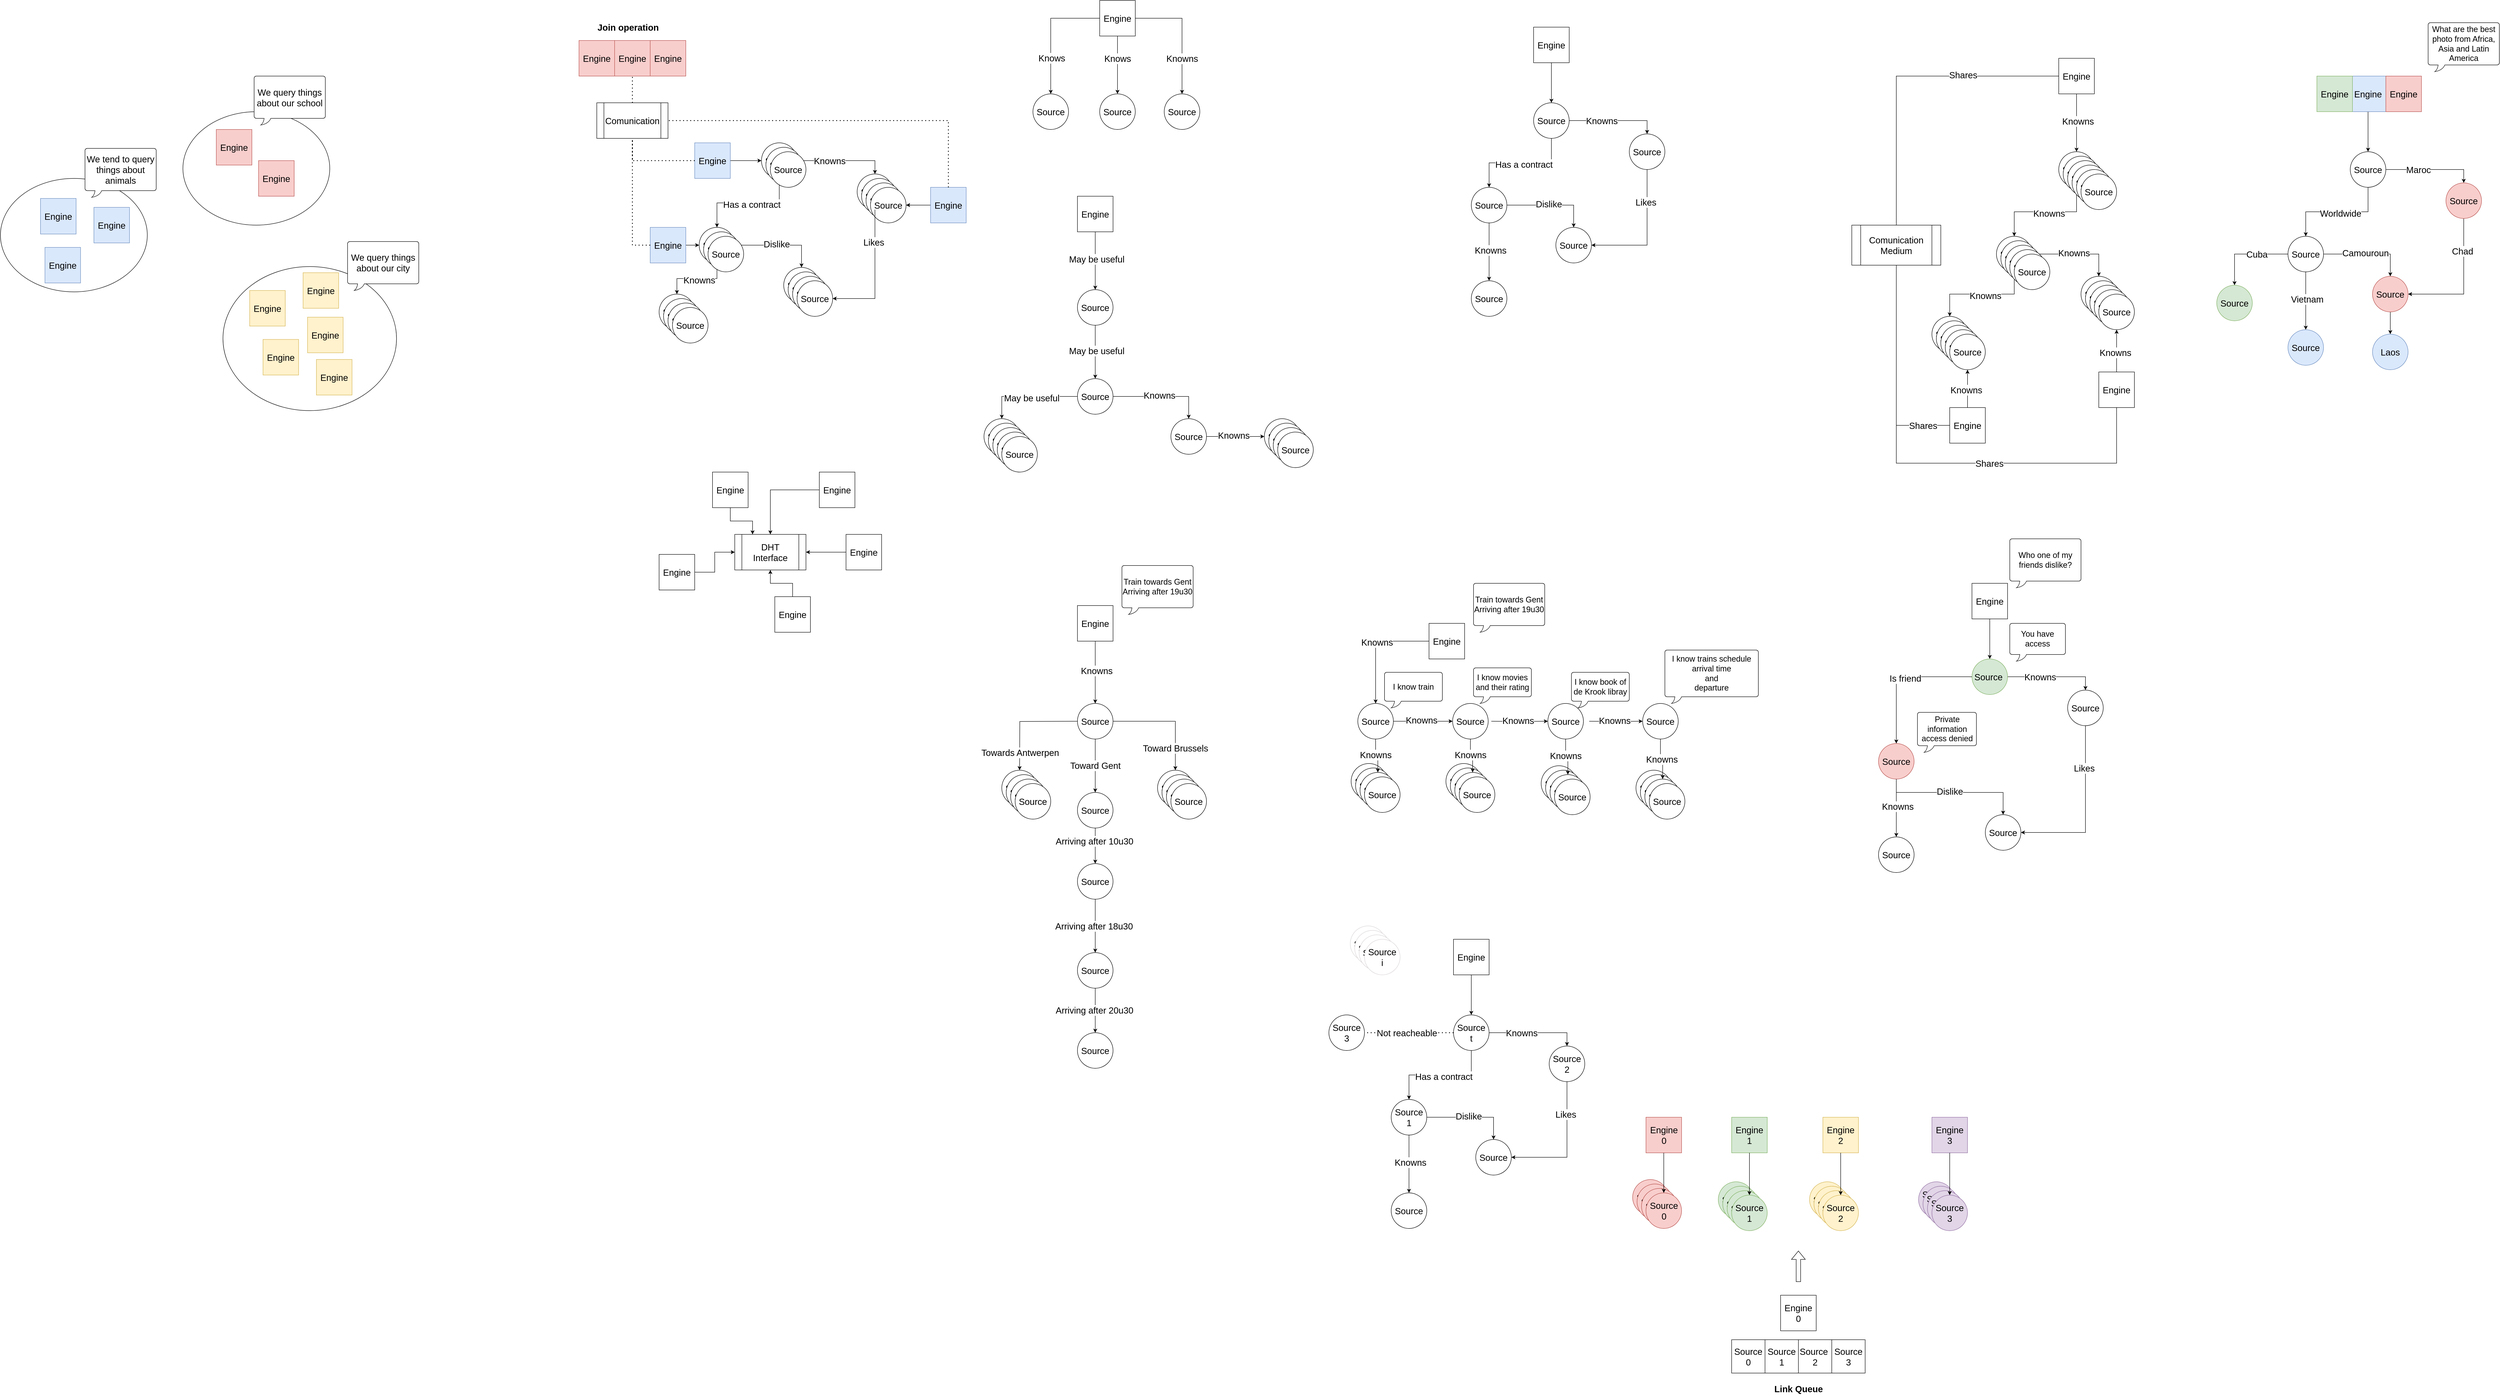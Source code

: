 <mxfile version="22.0.2" type="device">
  <diagram name="Page-1" id="k_NtMmXpZdvqYn8EDo_L">
    <mxGraphModel dx="3984" dy="879" grid="1" gridSize="10" guides="1" tooltips="1" connect="1" arrows="1" fold="1" page="1" pageScale="1" pageWidth="850" pageHeight="1100" math="0" shadow="0">
      <root>
        <mxCell id="0" />
        <mxCell id="1" parent="0" />
        <mxCell id="OCioMkKBdpS4ipMZk7v0-75" value="" style="ellipse;whiteSpace=wrap;html=1;" parent="1" vertex="1">
          <mxGeometry x="-1770" y="748.13" width="390" height="323.75" as="geometry" />
        </mxCell>
        <mxCell id="OCioMkKBdpS4ipMZk7v0-74" value="" style="ellipse;whiteSpace=wrap;html=1;" parent="1" vertex="1">
          <mxGeometry x="-1860" y="400" width="330" height="255" as="geometry" />
        </mxCell>
        <mxCell id="OCioMkKBdpS4ipMZk7v0-73" value="" style="ellipse;whiteSpace=wrap;html=1;" parent="1" vertex="1">
          <mxGeometry x="-2270" y="550" width="330" height="255" as="geometry" />
        </mxCell>
        <mxCell id="5llFC0Dtu4sXykQ68G8s-1" value="Source" style="ellipse;whiteSpace=wrap;html=1;aspect=fixed;fontSize=20;" parent="1" vertex="1">
          <mxGeometry x="50" y="360" width="80" height="80" as="geometry" />
        </mxCell>
        <mxCell id="5llFC0Dtu4sXykQ68G8s-6" style="edgeStyle=orthogonalEdgeStyle;rounded=0;orthogonalLoop=1;jettySize=auto;html=1;entryX=0.5;entryY=0;entryDx=0;entryDy=0;" parent="1" source="5llFC0Dtu4sXykQ68G8s-2" target="5llFC0Dtu4sXykQ68G8s-1" edge="1">
          <mxGeometry relative="1" as="geometry" />
        </mxCell>
        <mxCell id="5llFC0Dtu4sXykQ68G8s-17" value="Knows" style="edgeLabel;html=1;align=center;verticalAlign=middle;resizable=0;points=[];fontSize=20;" parent="5llFC0Dtu4sXykQ68G8s-6" vertex="1" connectable="0">
          <mxGeometry x="0.421" y="2" relative="1" as="geometry">
            <mxPoint as="offset" />
          </mxGeometry>
        </mxCell>
        <mxCell id="5llFC0Dtu4sXykQ68G8s-7" style="edgeStyle=orthogonalEdgeStyle;rounded=0;orthogonalLoop=1;jettySize=auto;html=1;entryX=0.5;entryY=0;entryDx=0;entryDy=0;" parent="1" source="5llFC0Dtu4sXykQ68G8s-2" target="5llFC0Dtu4sXykQ68G8s-5" edge="1">
          <mxGeometry relative="1" as="geometry" />
        </mxCell>
        <mxCell id="5llFC0Dtu4sXykQ68G8s-16" value="Knows" style="edgeLabel;html=1;align=center;verticalAlign=middle;resizable=0;points=[];fontSize=20;" parent="5llFC0Dtu4sXykQ68G8s-7" vertex="1" connectable="0">
          <mxGeometry x="-0.061" y="-3" relative="1" as="geometry">
            <mxPoint x="3" y="-11" as="offset" />
          </mxGeometry>
        </mxCell>
        <mxCell id="5llFC0Dtu4sXykQ68G8s-8" style="edgeStyle=orthogonalEdgeStyle;rounded=0;orthogonalLoop=1;jettySize=auto;html=1;entryX=0.5;entryY=0;entryDx=0;entryDy=0;" parent="1" source="5llFC0Dtu4sXykQ68G8s-2" target="5llFC0Dtu4sXykQ68G8s-4" edge="1">
          <mxGeometry relative="1" as="geometry" />
        </mxCell>
        <mxCell id="5llFC0Dtu4sXykQ68G8s-15" value="Knowns" style="edgeLabel;html=1;align=center;verticalAlign=middle;resizable=0;points=[];fontSize=20;" parent="5llFC0Dtu4sXykQ68G8s-8" vertex="1" connectable="0">
          <mxGeometry x="0.149" y="1" relative="1" as="geometry">
            <mxPoint x="-1" y="37" as="offset" />
          </mxGeometry>
        </mxCell>
        <mxCell id="5llFC0Dtu4sXykQ68G8s-2" value="Engine" style="whiteSpace=wrap;html=1;aspect=fixed;fontSize=20;" parent="1" vertex="1">
          <mxGeometry x="200" y="150" width="80" height="80" as="geometry" />
        </mxCell>
        <mxCell id="5llFC0Dtu4sXykQ68G8s-4" value="Source" style="ellipse;whiteSpace=wrap;html=1;aspect=fixed;fontSize=20;" parent="1" vertex="1">
          <mxGeometry x="345" y="360" width="80" height="80" as="geometry" />
        </mxCell>
        <mxCell id="5llFC0Dtu4sXykQ68G8s-5" value="Source" style="ellipse;whiteSpace=wrap;html=1;aspect=fixed;fontSize=20;" parent="1" vertex="1">
          <mxGeometry x="200" y="360" width="80" height="80" as="geometry" />
        </mxCell>
        <mxCell id="5llFC0Dtu4sXykQ68G8s-18" style="edgeStyle=orthogonalEdgeStyle;rounded=0;orthogonalLoop=1;jettySize=auto;html=1;entryX=0.5;entryY=0;entryDx=0;entryDy=0;" parent="1" source="5llFC0Dtu4sXykQ68G8s-9" target="5llFC0Dtu4sXykQ68G8s-10" edge="1">
          <mxGeometry relative="1" as="geometry" />
        </mxCell>
        <mxCell id="5llFC0Dtu4sXykQ68G8s-9" value="&lt;font style=&quot;font-size: 20px;&quot;&gt;Engine&lt;/font&gt;" style="whiteSpace=wrap;html=1;aspect=fixed;" parent="1" vertex="1">
          <mxGeometry x="1175" y="210" width="80" height="80" as="geometry" />
        </mxCell>
        <mxCell id="9sUryJJlOvNMb-I_94Rk-1" style="edgeStyle=orthogonalEdgeStyle;rounded=0;orthogonalLoop=1;jettySize=auto;html=1;entryX=0.5;entryY=0;entryDx=0;entryDy=0;" parent="1" source="5llFC0Dtu4sXykQ68G8s-10" target="5llFC0Dtu4sXykQ68G8s-14" edge="1">
          <mxGeometry relative="1" as="geometry" />
        </mxCell>
        <mxCell id="9sUryJJlOvNMb-I_94Rk-2" value="&lt;font style=&quot;font-size: 20px;&quot;&gt;Knowns&lt;/font&gt;" style="edgeLabel;html=1;align=center;verticalAlign=middle;resizable=0;points=[];" parent="9sUryJJlOvNMb-I_94Rk-1" vertex="1" connectable="0">
          <mxGeometry x="-0.47" relative="1" as="geometry">
            <mxPoint x="18" as="offset" />
          </mxGeometry>
        </mxCell>
        <mxCell id="5llFC0Dtu4sXykQ68G8s-10" value="&lt;font style=&quot;font-size: 20px;&quot;&gt;Source&lt;/font&gt;" style="ellipse;whiteSpace=wrap;html=1;aspect=fixed;" parent="1" vertex="1">
          <mxGeometry x="1175" y="380" width="80" height="80" as="geometry" />
        </mxCell>
        <mxCell id="5llFC0Dtu4sXykQ68G8s-11" value="&lt;font style=&quot;font-size: 20px;&quot;&gt;Source&lt;/font&gt;" style="ellipse;whiteSpace=wrap;html=1;aspect=fixed;" parent="1" vertex="1">
          <mxGeometry x="1035" y="570" width="80" height="80" as="geometry" />
        </mxCell>
        <mxCell id="5llFC0Dtu4sXykQ68G8s-12" value="&lt;font style=&quot;font-size: 20px;&quot;&gt;Source&lt;/font&gt;" style="ellipse;whiteSpace=wrap;html=1;aspect=fixed;" parent="1" vertex="1">
          <mxGeometry x="1225" y="660" width="80" height="80" as="geometry" />
        </mxCell>
        <mxCell id="5llFC0Dtu4sXykQ68G8s-13" value="&lt;font style=&quot;font-size: 20px;&quot;&gt;Source&lt;/font&gt;" style="ellipse;whiteSpace=wrap;html=1;aspect=fixed;" parent="1" vertex="1">
          <mxGeometry x="1035" y="780" width="80" height="80" as="geometry" />
        </mxCell>
        <mxCell id="9sUryJJlOvNMb-I_94Rk-4" style="edgeStyle=orthogonalEdgeStyle;rounded=0;orthogonalLoop=1;jettySize=auto;html=1;entryX=1;entryY=0.5;entryDx=0;entryDy=0;" parent="1" source="5llFC0Dtu4sXykQ68G8s-14" target="5llFC0Dtu4sXykQ68G8s-12" edge="1">
          <mxGeometry relative="1" as="geometry">
            <Array as="points">
              <mxPoint x="1430" y="700" />
            </Array>
          </mxGeometry>
        </mxCell>
        <mxCell id="9sUryJJlOvNMb-I_94Rk-5" value="&lt;span style=&quot;font-size: 20px;&quot;&gt;Likes&lt;br&gt;&lt;/span&gt;" style="edgeLabel;html=1;align=center;verticalAlign=middle;resizable=0;points=[];" parent="9sUryJJlOvNMb-I_94Rk-4" vertex="1" connectable="0">
          <mxGeometry x="-0.503" y="-3" relative="1" as="geometry">
            <mxPoint y="-1" as="offset" />
          </mxGeometry>
        </mxCell>
        <mxCell id="5llFC0Dtu4sXykQ68G8s-14" value="&lt;font style=&quot;font-size: 20px;&quot;&gt;Source&lt;/font&gt;" style="ellipse;whiteSpace=wrap;html=1;aspect=fixed;" parent="1" vertex="1">
          <mxGeometry x="1390" y="450" width="80" height="80" as="geometry" />
        </mxCell>
        <mxCell id="5llFC0Dtu4sXykQ68G8s-21" style="edgeStyle=orthogonalEdgeStyle;rounded=0;orthogonalLoop=1;jettySize=auto;html=1;entryX=0.5;entryY=0;entryDx=0;entryDy=0;exitX=0.5;exitY=1;exitDx=0;exitDy=0;" parent="1" source="5llFC0Dtu4sXykQ68G8s-10" target="5llFC0Dtu4sXykQ68G8s-11" edge="1">
          <mxGeometry relative="1" as="geometry">
            <mxPoint x="1225" y="260" as="sourcePoint" />
            <mxPoint x="1225" y="390" as="targetPoint" />
          </mxGeometry>
        </mxCell>
        <mxCell id="5llFC0Dtu4sXykQ68G8s-22" value="Text" style="edgeLabel;html=1;align=center;verticalAlign=middle;resizable=0;points=[];" parent="5llFC0Dtu4sXykQ68G8s-21" vertex="1" connectable="0">
          <mxGeometry x="-0.015" y="1" relative="1" as="geometry">
            <mxPoint as="offset" />
          </mxGeometry>
        </mxCell>
        <mxCell id="5llFC0Dtu4sXykQ68G8s-23" value="&lt;span style=&quot;font-size: 20px;&quot;&gt;Has a contract&lt;br&gt;&lt;/span&gt;" style="edgeLabel;html=1;align=center;verticalAlign=middle;resizable=0;points=[];" parent="5llFC0Dtu4sXykQ68G8s-21" vertex="1" connectable="0">
          <mxGeometry x="-0.061" y="3" relative="1" as="geometry">
            <mxPoint as="offset" />
          </mxGeometry>
        </mxCell>
        <mxCell id="5llFC0Dtu4sXykQ68G8s-24" style="edgeStyle=orthogonalEdgeStyle;rounded=0;orthogonalLoop=1;jettySize=auto;html=1;exitX=1;exitY=0.5;exitDx=0;exitDy=0;" parent="1" source="5llFC0Dtu4sXykQ68G8s-11" target="5llFC0Dtu4sXykQ68G8s-12" edge="1">
          <mxGeometry relative="1" as="geometry">
            <mxPoint x="1235" y="270" as="sourcePoint" />
            <mxPoint x="1235" y="400" as="targetPoint" />
          </mxGeometry>
        </mxCell>
        <mxCell id="5llFC0Dtu4sXykQ68G8s-25" value="Text" style="edgeLabel;html=1;align=center;verticalAlign=middle;resizable=0;points=[];" parent="5llFC0Dtu4sXykQ68G8s-24" vertex="1" connectable="0">
          <mxGeometry x="-0.015" y="1" relative="1" as="geometry">
            <mxPoint as="offset" />
          </mxGeometry>
        </mxCell>
        <mxCell id="5llFC0Dtu4sXykQ68G8s-26" value="&lt;font style=&quot;font-size: 20px;&quot;&gt;Dislike&lt;/font&gt;" style="edgeLabel;html=1;align=center;verticalAlign=middle;resizable=0;points=[];" parent="5llFC0Dtu4sXykQ68G8s-24" vertex="1" connectable="0">
          <mxGeometry x="-0.061" y="3" relative="1" as="geometry">
            <mxPoint as="offset" />
          </mxGeometry>
        </mxCell>
        <mxCell id="5llFC0Dtu4sXykQ68G8s-27" style="edgeStyle=orthogonalEdgeStyle;rounded=0;orthogonalLoop=1;jettySize=auto;html=1;exitX=0.5;exitY=1;exitDx=0;exitDy=0;" parent="1" source="5llFC0Dtu4sXykQ68G8s-11" target="5llFC0Dtu4sXykQ68G8s-13" edge="1">
          <mxGeometry relative="1" as="geometry">
            <mxPoint x="1245" y="280" as="sourcePoint" />
            <mxPoint x="1245" y="410" as="targetPoint" />
          </mxGeometry>
        </mxCell>
        <mxCell id="5llFC0Dtu4sXykQ68G8s-28" value="Text" style="edgeLabel;html=1;align=center;verticalAlign=middle;resizable=0;points=[];" parent="5llFC0Dtu4sXykQ68G8s-27" vertex="1" connectable="0">
          <mxGeometry x="-0.015" y="1" relative="1" as="geometry">
            <mxPoint as="offset" />
          </mxGeometry>
        </mxCell>
        <mxCell id="5llFC0Dtu4sXykQ68G8s-29" value="&lt;font style=&quot;font-size: 20px;&quot;&gt;Knowns&lt;/font&gt;" style="edgeLabel;html=1;align=center;verticalAlign=middle;resizable=0;points=[];" parent="5llFC0Dtu4sXykQ68G8s-27" vertex="1" connectable="0">
          <mxGeometry x="-0.061" y="3" relative="1" as="geometry">
            <mxPoint as="offset" />
          </mxGeometry>
        </mxCell>
        <mxCell id="5llFC0Dtu4sXykQ68G8s-30" style="edgeStyle=orthogonalEdgeStyle;rounded=0;orthogonalLoop=1;jettySize=auto;html=1;entryX=0.5;entryY=0;entryDx=0;entryDy=0;" parent="1" source="5llFC0Dtu4sXykQ68G8s-33" target="5llFC0Dtu4sXykQ68G8s-34" edge="1">
          <mxGeometry relative="1" as="geometry" />
        </mxCell>
        <mxCell id="5llFC0Dtu4sXykQ68G8s-31" value="Text" style="edgeLabel;html=1;align=center;verticalAlign=middle;resizable=0;points=[];" parent="5llFC0Dtu4sXykQ68G8s-30" vertex="1" connectable="0">
          <mxGeometry x="-0.015" y="1" relative="1" as="geometry">
            <mxPoint as="offset" />
          </mxGeometry>
        </mxCell>
        <mxCell id="5llFC0Dtu4sXykQ68G8s-32" value="&lt;span style=&quot;font-size: 20px;&quot;&gt;May be useful&lt;/span&gt;" style="edgeLabel;html=1;align=center;verticalAlign=middle;resizable=0;points=[];" parent="5llFC0Dtu4sXykQ68G8s-30" vertex="1" connectable="0">
          <mxGeometry x="-0.061" y="3" relative="1" as="geometry">
            <mxPoint as="offset" />
          </mxGeometry>
        </mxCell>
        <mxCell id="5llFC0Dtu4sXykQ68G8s-33" value="&lt;font style=&quot;font-size: 20px;&quot;&gt;Engine&lt;/font&gt;" style="whiteSpace=wrap;html=1;aspect=fixed;" parent="1" vertex="1">
          <mxGeometry x="150" y="590" width="80" height="80" as="geometry" />
        </mxCell>
        <mxCell id="5llFC0Dtu4sXykQ68G8s-34" value="&lt;font style=&quot;font-size: 20px;&quot;&gt;Source&lt;/font&gt;" style="ellipse;whiteSpace=wrap;html=1;aspect=fixed;" parent="1" vertex="1">
          <mxGeometry x="150" y="800" width="80" height="80" as="geometry" />
        </mxCell>
        <mxCell id="5llFC0Dtu4sXykQ68G8s-35" value="&lt;font style=&quot;font-size: 20px;&quot;&gt;Source&lt;/font&gt;" style="ellipse;whiteSpace=wrap;html=1;aspect=fixed;" parent="1" vertex="1">
          <mxGeometry x="150" y="1000" width="80" height="80" as="geometry" />
        </mxCell>
        <mxCell id="5llFC0Dtu4sXykQ68G8s-36" value="&lt;font style=&quot;font-size: 20px;&quot;&gt;Source&lt;/font&gt;" style="ellipse;whiteSpace=wrap;html=1;aspect=fixed;" parent="1" vertex="1">
          <mxGeometry x="360" y="1090" width="80" height="80" as="geometry" />
        </mxCell>
        <mxCell id="5llFC0Dtu4sXykQ68G8s-37" value="&lt;font style=&quot;font-size: 20px;&quot;&gt;Source&lt;/font&gt;" style="ellipse;whiteSpace=wrap;html=1;aspect=fixed;" parent="1" vertex="1">
          <mxGeometry x="-60" y="1090" width="80" height="80" as="geometry" />
        </mxCell>
        <mxCell id="5llFC0Dtu4sXykQ68G8s-38" style="edgeStyle=orthogonalEdgeStyle;rounded=0;orthogonalLoop=1;jettySize=auto;html=1;entryX=0.5;entryY=0;entryDx=0;entryDy=0;exitX=0.5;exitY=1;exitDx=0;exitDy=0;" parent="1" source="5llFC0Dtu4sXykQ68G8s-34" target="5llFC0Dtu4sXykQ68G8s-35" edge="1">
          <mxGeometry relative="1" as="geometry">
            <mxPoint x="200" y="680" as="sourcePoint" />
            <mxPoint x="200" y="810" as="targetPoint" />
          </mxGeometry>
        </mxCell>
        <mxCell id="5llFC0Dtu4sXykQ68G8s-39" value="Text" style="edgeLabel;html=1;align=center;verticalAlign=middle;resizable=0;points=[];" parent="5llFC0Dtu4sXykQ68G8s-38" vertex="1" connectable="0">
          <mxGeometry x="-0.015" y="1" relative="1" as="geometry">
            <mxPoint as="offset" />
          </mxGeometry>
        </mxCell>
        <mxCell id="5llFC0Dtu4sXykQ68G8s-40" value="&lt;font style=&quot;font-size: 20px;&quot;&gt;May be useful&lt;/font&gt;" style="edgeLabel;html=1;align=center;verticalAlign=middle;resizable=0;points=[];" parent="5llFC0Dtu4sXykQ68G8s-38" vertex="1" connectable="0">
          <mxGeometry x="-0.061" y="3" relative="1" as="geometry">
            <mxPoint as="offset" />
          </mxGeometry>
        </mxCell>
        <mxCell id="5llFC0Dtu4sXykQ68G8s-41" style="edgeStyle=orthogonalEdgeStyle;rounded=0;orthogonalLoop=1;jettySize=auto;html=1;exitX=1;exitY=0.5;exitDx=0;exitDy=0;" parent="1" source="5llFC0Dtu4sXykQ68G8s-35" target="5llFC0Dtu4sXykQ68G8s-36" edge="1">
          <mxGeometry relative="1" as="geometry">
            <mxPoint x="210" y="690" as="sourcePoint" />
            <mxPoint x="210" y="820" as="targetPoint" />
          </mxGeometry>
        </mxCell>
        <mxCell id="5llFC0Dtu4sXykQ68G8s-42" value="Text" style="edgeLabel;html=1;align=center;verticalAlign=middle;resizable=0;points=[];" parent="5llFC0Dtu4sXykQ68G8s-41" vertex="1" connectable="0">
          <mxGeometry x="-0.015" y="1" relative="1" as="geometry">
            <mxPoint as="offset" />
          </mxGeometry>
        </mxCell>
        <mxCell id="5llFC0Dtu4sXykQ68G8s-43" value="&lt;font style=&quot;font-size: 20px;&quot;&gt;Knowns&lt;/font&gt;" style="edgeLabel;html=1;align=center;verticalAlign=middle;resizable=0;points=[];" parent="5llFC0Dtu4sXykQ68G8s-41" vertex="1" connectable="0">
          <mxGeometry x="-0.061" y="3" relative="1" as="geometry">
            <mxPoint as="offset" />
          </mxGeometry>
        </mxCell>
        <mxCell id="5llFC0Dtu4sXykQ68G8s-44" style="edgeStyle=orthogonalEdgeStyle;rounded=0;orthogonalLoop=1;jettySize=auto;html=1;exitX=0;exitY=0.5;exitDx=0;exitDy=0;" parent="1" source="5llFC0Dtu4sXykQ68G8s-35" target="5llFC0Dtu4sXykQ68G8s-37" edge="1">
          <mxGeometry relative="1" as="geometry">
            <mxPoint x="220" y="700" as="sourcePoint" />
            <mxPoint x="220" y="830" as="targetPoint" />
          </mxGeometry>
        </mxCell>
        <mxCell id="5llFC0Dtu4sXykQ68G8s-45" value="Text" style="edgeLabel;html=1;align=center;verticalAlign=middle;resizable=0;points=[];" parent="5llFC0Dtu4sXykQ68G8s-44" vertex="1" connectable="0">
          <mxGeometry x="-0.015" y="1" relative="1" as="geometry">
            <mxPoint as="offset" />
          </mxGeometry>
        </mxCell>
        <mxCell id="5llFC0Dtu4sXykQ68G8s-46" value="&lt;span style=&quot;color: rgb(0, 0, 0); font-family: Helvetica; font-size: 20px; font-style: normal; font-variant-ligatures: normal; font-variant-caps: normal; font-weight: 400; letter-spacing: normal; orphans: 2; text-align: center; text-indent: 0px; text-transform: none; widows: 2; word-spacing: 0px; -webkit-text-stroke-width: 0px; background-color: rgb(255, 255, 255); text-decoration-thickness: initial; text-decoration-style: initial; text-decoration-color: initial; float: none; display: inline !important;&quot;&gt;May be useful&lt;/span&gt;" style="edgeLabel;html=1;align=center;verticalAlign=middle;resizable=0;points=[];" parent="5llFC0Dtu4sXykQ68G8s-44" vertex="1" connectable="0">
          <mxGeometry x="-0.061" y="3" relative="1" as="geometry">
            <mxPoint as="offset" />
          </mxGeometry>
        </mxCell>
        <mxCell id="5llFC0Dtu4sXykQ68G8s-49" value="&lt;font style=&quot;font-size: 20px;&quot;&gt;Source&lt;/font&gt;" style="ellipse;whiteSpace=wrap;html=1;aspect=fixed;" parent="1" vertex="1">
          <mxGeometry x="570" y="1090" width="80" height="80" as="geometry" />
        </mxCell>
        <mxCell id="5llFC0Dtu4sXykQ68G8s-51" value="&lt;font style=&quot;font-size: 20px;&quot;&gt;Source&lt;/font&gt;" style="ellipse;whiteSpace=wrap;html=1;aspect=fixed;" parent="1" vertex="1">
          <mxGeometry x="580" y="1100" width="80" height="80" as="geometry" />
        </mxCell>
        <mxCell id="5llFC0Dtu4sXykQ68G8s-52" value="&lt;font style=&quot;font-size: 20px;&quot;&gt;Source&lt;/font&gt;" style="ellipse;whiteSpace=wrap;html=1;aspect=fixed;" parent="1" vertex="1">
          <mxGeometry x="590" y="1110" width="80" height="80" as="geometry" />
        </mxCell>
        <mxCell id="5llFC0Dtu4sXykQ68G8s-53" value="&lt;font style=&quot;font-size: 20px;&quot;&gt;Source&lt;/font&gt;" style="ellipse;whiteSpace=wrap;html=1;aspect=fixed;" parent="1" vertex="1">
          <mxGeometry x="600" y="1120" width="80" height="80" as="geometry" />
        </mxCell>
        <mxCell id="5llFC0Dtu4sXykQ68G8s-55" style="edgeStyle=orthogonalEdgeStyle;rounded=0;orthogonalLoop=1;jettySize=auto;html=1;exitX=1;exitY=0.5;exitDx=0;exitDy=0;entryX=0;entryY=0.5;entryDx=0;entryDy=0;" parent="1" source="5llFC0Dtu4sXykQ68G8s-36" target="5llFC0Dtu4sXykQ68G8s-49" edge="1">
          <mxGeometry relative="1" as="geometry">
            <mxPoint x="240" y="1050" as="sourcePoint" />
            <mxPoint x="410" y="1100" as="targetPoint" />
          </mxGeometry>
        </mxCell>
        <mxCell id="5llFC0Dtu4sXykQ68G8s-56" value="Text" style="edgeLabel;html=1;align=center;verticalAlign=middle;resizable=0;points=[];" parent="5llFC0Dtu4sXykQ68G8s-55" vertex="1" connectable="0">
          <mxGeometry x="-0.015" y="1" relative="1" as="geometry">
            <mxPoint as="offset" />
          </mxGeometry>
        </mxCell>
        <mxCell id="5llFC0Dtu4sXykQ68G8s-57" value="&lt;font style=&quot;font-size: 20px;&quot;&gt;Knowns&lt;/font&gt;" style="edgeLabel;html=1;align=center;verticalAlign=middle;resizable=0;points=[];" parent="5llFC0Dtu4sXykQ68G8s-55" vertex="1" connectable="0">
          <mxGeometry x="-0.061" y="3" relative="1" as="geometry">
            <mxPoint as="offset" />
          </mxGeometry>
        </mxCell>
        <mxCell id="5llFC0Dtu4sXykQ68G8s-58" value="&lt;font style=&quot;font-size: 20px;&quot;&gt;Source&lt;/font&gt;" style="ellipse;whiteSpace=wrap;html=1;aspect=fixed;" parent="1" vertex="1">
          <mxGeometry x="-50" y="1100" width="80" height="80" as="geometry" />
        </mxCell>
        <mxCell id="5llFC0Dtu4sXykQ68G8s-59" value="&lt;font style=&quot;font-size: 20px;&quot;&gt;Source&lt;/font&gt;" style="ellipse;whiteSpace=wrap;html=1;aspect=fixed;" parent="1" vertex="1">
          <mxGeometry x="-40" y="1110" width="80" height="80" as="geometry" />
        </mxCell>
        <mxCell id="5llFC0Dtu4sXykQ68G8s-60" value="&lt;font style=&quot;font-size: 20px;&quot;&gt;Source&lt;/font&gt;" style="ellipse;whiteSpace=wrap;html=1;aspect=fixed;" parent="1" vertex="1">
          <mxGeometry x="-30" y="1120" width="80" height="80" as="geometry" />
        </mxCell>
        <mxCell id="5llFC0Dtu4sXykQ68G8s-61" value="&lt;font style=&quot;font-size: 20px;&quot;&gt;Source&lt;/font&gt;" style="ellipse;whiteSpace=wrap;html=1;aspect=fixed;" parent="1" vertex="1">
          <mxGeometry x="-20" y="1130" width="80" height="80" as="geometry" />
        </mxCell>
        <mxCell id="5llFC0Dtu4sXykQ68G8s-62" value="&lt;font style=&quot;font-size: 20px;&quot;&gt;Engine&lt;/font&gt;" style="whiteSpace=wrap;html=1;aspect=fixed;" parent="1" vertex="1">
          <mxGeometry x="150" y="1510" width="80" height="80" as="geometry" />
        </mxCell>
        <mxCell id="5llFC0Dtu4sXykQ68G8s-63" value="&lt;font style=&quot;font-size: 18px;&quot;&gt;Train towards Gent&lt;br&gt;Arriving after 19u30&lt;br&gt;&lt;/font&gt;" style="whiteSpace=wrap;html=1;shape=mxgraph.basic.roundRectCallout;dx=30;dy=15;size=5;boundedLbl=1;" parent="1" vertex="1">
          <mxGeometry x="250" y="1420" width="160" height="110" as="geometry" />
        </mxCell>
        <mxCell id="5llFC0Dtu4sXykQ68G8s-71" style="edgeStyle=orthogonalEdgeStyle;rounded=0;orthogonalLoop=1;jettySize=auto;html=1;entryX=0.5;entryY=0;entryDx=0;entryDy=0;" parent="1" edge="1">
          <mxGeometry relative="1" as="geometry">
            <mxPoint x="150.0" y="1770" as="sourcePoint" />
            <mxPoint x="20.0" y="1880" as="targetPoint" />
          </mxGeometry>
        </mxCell>
        <mxCell id="5llFC0Dtu4sXykQ68G8s-74" value="&lt;font style=&quot;font-size: 20px;&quot;&gt;Towards Antwerpen&lt;/font&gt;" style="edgeLabel;html=1;align=center;verticalAlign=middle;resizable=0;points=[];" parent="5llFC0Dtu4sXykQ68G8s-71" vertex="1" connectable="0">
          <mxGeometry x="0.357" y="3" relative="1" as="geometry">
            <mxPoint x="-3" y="37" as="offset" />
          </mxGeometry>
        </mxCell>
        <mxCell id="5llFC0Dtu4sXykQ68G8s-72" style="edgeStyle=orthogonalEdgeStyle;rounded=0;orthogonalLoop=1;jettySize=auto;html=1;" parent="1" source="5llFC0Dtu4sXykQ68G8s-64" target="5llFC0Dtu4sXykQ68G8s-69" edge="1">
          <mxGeometry relative="1" as="geometry" />
        </mxCell>
        <mxCell id="5llFC0Dtu4sXykQ68G8s-75" value="&lt;font style=&quot;font-size: 20px;&quot;&gt;Toward Gent&lt;/font&gt;" style="edgeLabel;html=1;align=center;verticalAlign=middle;resizable=0;points=[];" parent="5llFC0Dtu4sXykQ68G8s-72" vertex="1" connectable="0">
          <mxGeometry x="-0.029" y="-3" relative="1" as="geometry">
            <mxPoint x="3" as="offset" />
          </mxGeometry>
        </mxCell>
        <mxCell id="5llFC0Dtu4sXykQ68G8s-73" style="edgeStyle=orthogonalEdgeStyle;rounded=0;orthogonalLoop=1;jettySize=auto;html=1;entryX=0.5;entryY=0;entryDx=0;entryDy=0;" parent="1" source="5llFC0Dtu4sXykQ68G8s-64" target="5llFC0Dtu4sXykQ68G8s-70" edge="1">
          <mxGeometry relative="1" as="geometry" />
        </mxCell>
        <mxCell id="5llFC0Dtu4sXykQ68G8s-76" value="&lt;font style=&quot;font-size: 20px;&quot;&gt;Toward Brussels&lt;/font&gt;" style="edgeLabel;html=1;align=center;verticalAlign=middle;resizable=0;points=[];" parent="5llFC0Dtu4sXykQ68G8s-73" vertex="1" connectable="0">
          <mxGeometry x="0.454" relative="1" as="geometry">
            <mxPoint y="18" as="offset" />
          </mxGeometry>
        </mxCell>
        <mxCell id="5llFC0Dtu4sXykQ68G8s-64" value="&lt;font style=&quot;font-size: 20px;&quot;&gt;Source&lt;/font&gt;" style="ellipse;whiteSpace=wrap;html=1;aspect=fixed;" parent="1" vertex="1">
          <mxGeometry x="150" y="1730" width="80" height="80" as="geometry" />
        </mxCell>
        <mxCell id="5llFC0Dtu4sXykQ68G8s-65" style="edgeStyle=orthogonalEdgeStyle;rounded=0;orthogonalLoop=1;jettySize=auto;html=1;exitX=0.5;exitY=1;exitDx=0;exitDy=0;entryX=0.5;entryY=0;entryDx=0;entryDy=0;" parent="1" source="5llFC0Dtu4sXykQ68G8s-62" target="5llFC0Dtu4sXykQ68G8s-64" edge="1">
          <mxGeometry relative="1" as="geometry">
            <mxPoint x="240" y="1050" as="sourcePoint" />
            <mxPoint x="410" y="1100" as="targetPoint" />
          </mxGeometry>
        </mxCell>
        <mxCell id="5llFC0Dtu4sXykQ68G8s-66" value="Text" style="edgeLabel;html=1;align=center;verticalAlign=middle;resizable=0;points=[];" parent="5llFC0Dtu4sXykQ68G8s-65" vertex="1" connectable="0">
          <mxGeometry x="-0.015" y="1" relative="1" as="geometry">
            <mxPoint as="offset" />
          </mxGeometry>
        </mxCell>
        <mxCell id="5llFC0Dtu4sXykQ68G8s-67" value="&lt;font style=&quot;font-size: 20px;&quot;&gt;Knowns&lt;/font&gt;" style="edgeLabel;html=1;align=center;verticalAlign=middle;resizable=0;points=[];" parent="5llFC0Dtu4sXykQ68G8s-65" vertex="1" connectable="0">
          <mxGeometry x="-0.061" y="3" relative="1" as="geometry">
            <mxPoint as="offset" />
          </mxGeometry>
        </mxCell>
        <mxCell id="5llFC0Dtu4sXykQ68G8s-68" value="&lt;font style=&quot;font-size: 20px;&quot;&gt;Source&lt;/font&gt;" style="ellipse;whiteSpace=wrap;html=1;aspect=fixed;" parent="1" vertex="1">
          <mxGeometry x="-20" y="1880" width="80" height="80" as="geometry" />
        </mxCell>
        <mxCell id="5llFC0Dtu4sXykQ68G8s-84" style="edgeStyle=orthogonalEdgeStyle;rounded=0;orthogonalLoop=1;jettySize=auto;html=1;" parent="1" source="5llFC0Dtu4sXykQ68G8s-69" target="5llFC0Dtu4sXykQ68G8s-77" edge="1">
          <mxGeometry relative="1" as="geometry" />
        </mxCell>
        <mxCell id="5llFC0Dtu4sXykQ68G8s-85" value="&lt;font style=&quot;font-size: 20px;&quot;&gt;Arriving after 10u30&lt;/font&gt;" style="edgeLabel;html=1;align=center;verticalAlign=middle;resizable=0;points=[];" parent="5llFC0Dtu4sXykQ68G8s-84" vertex="1" connectable="0">
          <mxGeometry x="-0.289" y="-2" relative="1" as="geometry">
            <mxPoint as="offset" />
          </mxGeometry>
        </mxCell>
        <mxCell id="5llFC0Dtu4sXykQ68G8s-69" value="&lt;font style=&quot;font-size: 20px;&quot;&gt;Source&lt;/font&gt;" style="ellipse;whiteSpace=wrap;html=1;aspect=fixed;" parent="1" vertex="1">
          <mxGeometry x="150" y="1930" width="80" height="80" as="geometry" />
        </mxCell>
        <mxCell id="5llFC0Dtu4sXykQ68G8s-70" value="&lt;font style=&quot;font-size: 20px;&quot;&gt;Source&lt;/font&gt;" style="ellipse;whiteSpace=wrap;html=1;aspect=fixed;" parent="1" vertex="1">
          <mxGeometry x="330" y="1880" width="80" height="80" as="geometry" />
        </mxCell>
        <mxCell id="5llFC0Dtu4sXykQ68G8s-87" style="edgeStyle=orthogonalEdgeStyle;rounded=0;orthogonalLoop=1;jettySize=auto;html=1;" parent="1" source="5llFC0Dtu4sXykQ68G8s-77" target="5llFC0Dtu4sXykQ68G8s-86" edge="1">
          <mxGeometry relative="1" as="geometry" />
        </mxCell>
        <mxCell id="5llFC0Dtu4sXykQ68G8s-88" value="&lt;font style=&quot;font-size: 20px;&quot;&gt;Arriving after 18u30&lt;/font&gt;" style="edgeLabel;html=1;align=center;verticalAlign=middle;resizable=0;points=[];" parent="5llFC0Dtu4sXykQ68G8s-87" vertex="1" connectable="0">
          <mxGeometry x="0.003" y="-3" relative="1" as="geometry">
            <mxPoint as="offset" />
          </mxGeometry>
        </mxCell>
        <mxCell id="5llFC0Dtu4sXykQ68G8s-77" value="&lt;font style=&quot;font-size: 20px;&quot;&gt;Source&lt;/font&gt;" style="ellipse;whiteSpace=wrap;html=1;aspect=fixed;" parent="1" vertex="1">
          <mxGeometry x="150" y="2090" width="80" height="80" as="geometry" />
        </mxCell>
        <mxCell id="5llFC0Dtu4sXykQ68G8s-78" value="&lt;font style=&quot;font-size: 20px;&quot;&gt;Source&lt;/font&gt;" style="ellipse;whiteSpace=wrap;html=1;aspect=fixed;" parent="1" vertex="1">
          <mxGeometry x="340" y="1890" width="80" height="80" as="geometry" />
        </mxCell>
        <mxCell id="5llFC0Dtu4sXykQ68G8s-79" value="&lt;font style=&quot;font-size: 20px;&quot;&gt;Source&lt;/font&gt;" style="ellipse;whiteSpace=wrap;html=1;aspect=fixed;" parent="1" vertex="1">
          <mxGeometry x="350" y="1900" width="80" height="80" as="geometry" />
        </mxCell>
        <mxCell id="5llFC0Dtu4sXykQ68G8s-80" value="&lt;font style=&quot;font-size: 20px;&quot;&gt;Source&lt;/font&gt;" style="ellipse;whiteSpace=wrap;html=1;aspect=fixed;" parent="1" vertex="1">
          <mxGeometry x="360" y="1910" width="80" height="80" as="geometry" />
        </mxCell>
        <mxCell id="5llFC0Dtu4sXykQ68G8s-81" value="&lt;font style=&quot;font-size: 20px;&quot;&gt;Source&lt;/font&gt;" style="ellipse;whiteSpace=wrap;html=1;aspect=fixed;" parent="1" vertex="1">
          <mxGeometry x="-10" y="1890" width="80" height="80" as="geometry" />
        </mxCell>
        <mxCell id="5llFC0Dtu4sXykQ68G8s-82" value="&lt;font style=&quot;font-size: 20px;&quot;&gt;Source&lt;/font&gt;" style="ellipse;whiteSpace=wrap;html=1;aspect=fixed;" parent="1" vertex="1">
          <mxGeometry y="1900" width="80" height="80" as="geometry" />
        </mxCell>
        <mxCell id="5llFC0Dtu4sXykQ68G8s-83" value="&lt;font style=&quot;font-size: 20px;&quot;&gt;Source&lt;/font&gt;" style="ellipse;whiteSpace=wrap;html=1;aspect=fixed;" parent="1" vertex="1">
          <mxGeometry x="10" y="1910" width="80" height="80" as="geometry" />
        </mxCell>
        <mxCell id="5llFC0Dtu4sXykQ68G8s-90" style="edgeStyle=orthogonalEdgeStyle;rounded=0;orthogonalLoop=1;jettySize=auto;html=1;" parent="1" source="5llFC0Dtu4sXykQ68G8s-86" target="5llFC0Dtu4sXykQ68G8s-89" edge="1">
          <mxGeometry relative="1" as="geometry" />
        </mxCell>
        <mxCell id="5llFC0Dtu4sXykQ68G8s-92" value="&lt;font style=&quot;font-size: 20px;&quot;&gt;Arriving after 20u30&lt;/font&gt;" style="edgeLabel;html=1;align=center;verticalAlign=middle;resizable=0;points=[];" parent="5llFC0Dtu4sXykQ68G8s-90" vertex="1" connectable="0">
          <mxGeometry x="-0.031" y="-2" relative="1" as="geometry">
            <mxPoint as="offset" />
          </mxGeometry>
        </mxCell>
        <mxCell id="5llFC0Dtu4sXykQ68G8s-86" value="&lt;font style=&quot;font-size: 20px;&quot;&gt;Source&lt;/font&gt;" style="ellipse;whiteSpace=wrap;html=1;aspect=fixed;" parent="1" vertex="1">
          <mxGeometry x="150" y="2290" width="80" height="80" as="geometry" />
        </mxCell>
        <mxCell id="5llFC0Dtu4sXykQ68G8s-89" value="&lt;font style=&quot;font-size: 20px;&quot;&gt;Source&lt;/font&gt;" style="ellipse;whiteSpace=wrap;html=1;aspect=fixed;" parent="1" vertex="1">
          <mxGeometry x="150" y="2470" width="80" height="80" as="geometry" />
        </mxCell>
        <mxCell id="5llFC0Dtu4sXykQ68G8s-93" value="&lt;font style=&quot;font-size: 20px;&quot;&gt;Engine&lt;/font&gt;" style="whiteSpace=wrap;html=1;aspect=fixed;" parent="1" vertex="1">
          <mxGeometry x="940" y="1550" width="80" height="80" as="geometry" />
        </mxCell>
        <mxCell id="5llFC0Dtu4sXykQ68G8s-94" value="&lt;font style=&quot;font-size: 18px;&quot;&gt;Train towards Gent&lt;br&gt;Arriving after 19u30&lt;br&gt;&lt;/font&gt;" style="whiteSpace=wrap;html=1;shape=mxgraph.basic.roundRectCallout;dx=30;dy=15;size=5;boundedLbl=1;" parent="1" vertex="1">
          <mxGeometry x="1040" y="1460" width="160" height="110" as="geometry" />
        </mxCell>
        <mxCell id="5llFC0Dtu4sXykQ68G8s-95" value="&lt;font style=&quot;font-size: 20px;&quot;&gt;Source&lt;/font&gt;" style="ellipse;whiteSpace=wrap;html=1;aspect=fixed;" parent="1" vertex="1">
          <mxGeometry x="765" y="1865" width="80" height="80" as="geometry" />
        </mxCell>
        <mxCell id="5llFC0Dtu4sXykQ68G8s-97" value="&lt;font style=&quot;font-size: 20px;&quot;&gt;Source&lt;/font&gt;" style="ellipse;whiteSpace=wrap;html=1;aspect=fixed;" parent="1" vertex="1">
          <mxGeometry x="780" y="1730" width="80" height="80" as="geometry" />
        </mxCell>
        <mxCell id="5llFC0Dtu4sXykQ68G8s-98" value="&lt;font style=&quot;font-size: 20px;&quot;&gt;Source&lt;/font&gt;" style="ellipse;whiteSpace=wrap;html=1;aspect=fixed;" parent="1" vertex="1">
          <mxGeometry x="993" y="1730" width="80" height="80" as="geometry" />
        </mxCell>
        <mxCell id="5llFC0Dtu4sXykQ68G8s-100" style="edgeStyle=orthogonalEdgeStyle;rounded=0;orthogonalLoop=1;jettySize=auto;html=1;exitX=0;exitY=0.5;exitDx=0;exitDy=0;entryX=0.5;entryY=0;entryDx=0;entryDy=0;" parent="1" source="5llFC0Dtu4sXykQ68G8s-93" target="5llFC0Dtu4sXykQ68G8s-97" edge="1">
          <mxGeometry relative="1" as="geometry">
            <mxPoint x="200" y="1600" as="sourcePoint" />
            <mxPoint x="200" y="1740" as="targetPoint" />
          </mxGeometry>
        </mxCell>
        <mxCell id="5llFC0Dtu4sXykQ68G8s-101" value="Text" style="edgeLabel;html=1;align=center;verticalAlign=middle;resizable=0;points=[];" parent="5llFC0Dtu4sXykQ68G8s-100" vertex="1" connectable="0">
          <mxGeometry x="-0.015" y="1" relative="1" as="geometry">
            <mxPoint as="offset" />
          </mxGeometry>
        </mxCell>
        <mxCell id="5llFC0Dtu4sXykQ68G8s-102" value="&lt;font style=&quot;font-size: 20px;&quot;&gt;Knowns&lt;/font&gt;" style="edgeLabel;html=1;align=center;verticalAlign=middle;resizable=0;points=[];" parent="5llFC0Dtu4sXykQ68G8s-100" vertex="1" connectable="0">
          <mxGeometry x="-0.061" y="3" relative="1" as="geometry">
            <mxPoint as="offset" />
          </mxGeometry>
        </mxCell>
        <mxCell id="5llFC0Dtu4sXykQ68G8s-111" value="&lt;font style=&quot;font-size: 20px;&quot;&gt;Source&lt;/font&gt;" style="ellipse;whiteSpace=wrap;html=1;aspect=fixed;" parent="1" vertex="1">
          <mxGeometry x="1207" y="1730" width="80" height="80" as="geometry" />
        </mxCell>
        <mxCell id="5llFC0Dtu4sXykQ68G8s-112" value="&lt;font style=&quot;font-size: 20px;&quot;&gt;Source&lt;/font&gt;" style="ellipse;whiteSpace=wrap;html=1;aspect=fixed;" parent="1" vertex="1">
          <mxGeometry x="1420" y="1730" width="80" height="80" as="geometry" />
        </mxCell>
        <mxCell id="5llFC0Dtu4sXykQ68G8s-113" style="edgeStyle=orthogonalEdgeStyle;rounded=0;orthogonalLoop=1;jettySize=auto;html=1;exitX=1;exitY=0.5;exitDx=0;exitDy=0;entryX=0;entryY=0.5;entryDx=0;entryDy=0;" parent="1" source="5llFC0Dtu4sXykQ68G8s-97" target="5llFC0Dtu4sXykQ68G8s-98" edge="1">
          <mxGeometry relative="1" as="geometry">
            <mxPoint x="200" y="1600" as="sourcePoint" />
            <mxPoint x="200" y="1740" as="targetPoint" />
          </mxGeometry>
        </mxCell>
        <mxCell id="5llFC0Dtu4sXykQ68G8s-114" value="Text" style="edgeLabel;html=1;align=center;verticalAlign=middle;resizable=0;points=[];" parent="5llFC0Dtu4sXykQ68G8s-113" vertex="1" connectable="0">
          <mxGeometry x="-0.015" y="1" relative="1" as="geometry">
            <mxPoint as="offset" />
          </mxGeometry>
        </mxCell>
        <mxCell id="5llFC0Dtu4sXykQ68G8s-115" value="&lt;font style=&quot;font-size: 20px;&quot;&gt;Knowns&lt;/font&gt;" style="edgeLabel;html=1;align=center;verticalAlign=middle;resizable=0;points=[];" parent="5llFC0Dtu4sXykQ68G8s-113" vertex="1" connectable="0">
          <mxGeometry x="-0.061" y="3" relative="1" as="geometry">
            <mxPoint as="offset" />
          </mxGeometry>
        </mxCell>
        <mxCell id="5llFC0Dtu4sXykQ68G8s-116" style="edgeStyle=orthogonalEdgeStyle;rounded=0;orthogonalLoop=1;jettySize=auto;html=1;" parent="1" target="5llFC0Dtu4sXykQ68G8s-111" edge="1">
          <mxGeometry relative="1" as="geometry">
            <mxPoint x="1080" y="1770" as="sourcePoint" />
            <mxPoint x="1010" y="1780" as="targetPoint" />
          </mxGeometry>
        </mxCell>
        <mxCell id="5llFC0Dtu4sXykQ68G8s-117" value="Text" style="edgeLabel;html=1;align=center;verticalAlign=middle;resizable=0;points=[];" parent="5llFC0Dtu4sXykQ68G8s-116" vertex="1" connectable="0">
          <mxGeometry x="-0.015" y="1" relative="1" as="geometry">
            <mxPoint as="offset" />
          </mxGeometry>
        </mxCell>
        <mxCell id="5llFC0Dtu4sXykQ68G8s-118" value="&lt;font style=&quot;font-size: 20px;&quot;&gt;Knowns&lt;/font&gt;" style="edgeLabel;html=1;align=center;verticalAlign=middle;resizable=0;points=[];" parent="5llFC0Dtu4sXykQ68G8s-116" vertex="1" connectable="0">
          <mxGeometry x="-0.061" y="3" relative="1" as="geometry">
            <mxPoint as="offset" />
          </mxGeometry>
        </mxCell>
        <mxCell id="5llFC0Dtu4sXykQ68G8s-119" style="edgeStyle=orthogonalEdgeStyle;rounded=0;orthogonalLoop=1;jettySize=auto;html=1;" parent="1" target="5llFC0Dtu4sXykQ68G8s-112" edge="1">
          <mxGeometry relative="1" as="geometry">
            <mxPoint x="1300" y="1770" as="sourcePoint" />
            <mxPoint x="1235" y="1780" as="targetPoint" />
          </mxGeometry>
        </mxCell>
        <mxCell id="5llFC0Dtu4sXykQ68G8s-120" value="Text" style="edgeLabel;html=1;align=center;verticalAlign=middle;resizable=0;points=[];" parent="5llFC0Dtu4sXykQ68G8s-119" vertex="1" connectable="0">
          <mxGeometry x="-0.015" y="1" relative="1" as="geometry">
            <mxPoint as="offset" />
          </mxGeometry>
        </mxCell>
        <mxCell id="5llFC0Dtu4sXykQ68G8s-121" value="&lt;font style=&quot;font-size: 20px;&quot;&gt;Knowns&lt;/font&gt;" style="edgeLabel;html=1;align=center;verticalAlign=middle;resizable=0;points=[];" parent="5llFC0Dtu4sXykQ68G8s-119" vertex="1" connectable="0">
          <mxGeometry x="-0.061" y="3" relative="1" as="geometry">
            <mxPoint as="offset" />
          </mxGeometry>
        </mxCell>
        <mxCell id="5llFC0Dtu4sXykQ68G8s-122" value="&lt;font style=&quot;font-size: 18px;&quot;&gt;I know train&lt;br&gt;&lt;/font&gt;" style="whiteSpace=wrap;html=1;shape=mxgraph.basic.roundRectCallout;dx=30;dy=15;size=5;boundedLbl=1;" parent="1" vertex="1">
          <mxGeometry x="840" y="1660" width="130" height="80" as="geometry" />
        </mxCell>
        <mxCell id="5llFC0Dtu4sXykQ68G8s-123" value="&lt;font style=&quot;font-size: 18px;&quot;&gt;I know movies&lt;br&gt;and their rating&lt;br&gt;&lt;/font&gt;" style="whiteSpace=wrap;html=1;shape=mxgraph.basic.roundRectCallout;dx=30;dy=15;size=5;boundedLbl=1;" parent="1" vertex="1">
          <mxGeometry x="1040" y="1650" width="130" height="80" as="geometry" />
        </mxCell>
        <mxCell id="5llFC0Dtu4sXykQ68G8s-124" value="&lt;font style=&quot;font-size: 18px;&quot;&gt;I know book of&lt;br&gt;de Krook libray&lt;br&gt;&lt;/font&gt;" style="whiteSpace=wrap;html=1;shape=mxgraph.basic.roundRectCallout;dx=30;dy=15;size=5;boundedLbl=1;" parent="1" vertex="1">
          <mxGeometry x="1260" y="1660" width="130" height="80" as="geometry" />
        </mxCell>
        <mxCell id="5llFC0Dtu4sXykQ68G8s-125" value="&lt;font style=&quot;font-size: 18px;&quot;&gt;I know trains schedule&lt;br&gt;arrival time&lt;br&gt;and&lt;br&gt;departure&lt;br&gt;&lt;/font&gt;" style="whiteSpace=wrap;html=1;shape=mxgraph.basic.roundRectCallout;dx=30;dy=15;size=5;boundedLbl=1;" parent="1" vertex="1">
          <mxGeometry x="1470" y="1610" width="210" height="120" as="geometry" />
        </mxCell>
        <mxCell id="5llFC0Dtu4sXykQ68G8s-126" value="&lt;font style=&quot;font-size: 20px;&quot;&gt;Source&lt;/font&gt;" style="ellipse;whiteSpace=wrap;html=1;aspect=fixed;" parent="1" vertex="1">
          <mxGeometry x="775" y="1875" width="80" height="80" as="geometry" />
        </mxCell>
        <mxCell id="5llFC0Dtu4sXykQ68G8s-127" value="&lt;font style=&quot;font-size: 20px;&quot;&gt;Source&lt;/font&gt;" style="ellipse;whiteSpace=wrap;html=1;aspect=fixed;" parent="1" vertex="1">
          <mxGeometry x="785" y="1885" width="80" height="80" as="geometry" />
        </mxCell>
        <mxCell id="5llFC0Dtu4sXykQ68G8s-128" value="&lt;font style=&quot;font-size: 20px;&quot;&gt;Source&lt;/font&gt;" style="ellipse;whiteSpace=wrap;html=1;aspect=fixed;" parent="1" vertex="1">
          <mxGeometry x="795" y="1895" width="80" height="80" as="geometry" />
        </mxCell>
        <mxCell id="5llFC0Dtu4sXykQ68G8s-129" value="&lt;font style=&quot;font-size: 20px;&quot;&gt;Source&lt;/font&gt;" style="ellipse;whiteSpace=wrap;html=1;aspect=fixed;" parent="1" vertex="1">
          <mxGeometry x="978" y="1865" width="80" height="80" as="geometry" />
        </mxCell>
        <mxCell id="5llFC0Dtu4sXykQ68G8s-130" value="&lt;font style=&quot;font-size: 20px;&quot;&gt;Source&lt;/font&gt;" style="ellipse;whiteSpace=wrap;html=1;aspect=fixed;" parent="1" vertex="1">
          <mxGeometry x="988" y="1875" width="80" height="80" as="geometry" />
        </mxCell>
        <mxCell id="5llFC0Dtu4sXykQ68G8s-131" value="&lt;font style=&quot;font-size: 20px;&quot;&gt;Source&lt;/font&gt;" style="ellipse;whiteSpace=wrap;html=1;aspect=fixed;" parent="1" vertex="1">
          <mxGeometry x="998" y="1885" width="80" height="80" as="geometry" />
        </mxCell>
        <mxCell id="5llFC0Dtu4sXykQ68G8s-132" value="&lt;font style=&quot;font-size: 20px;&quot;&gt;Source&lt;/font&gt;" style="ellipse;whiteSpace=wrap;html=1;aspect=fixed;" parent="1" vertex="1">
          <mxGeometry x="1008" y="1895" width="80" height="80" as="geometry" />
        </mxCell>
        <mxCell id="5llFC0Dtu4sXykQ68G8s-133" value="&lt;font style=&quot;font-size: 20px;&quot;&gt;Source&lt;/font&gt;" style="ellipse;whiteSpace=wrap;html=1;aspect=fixed;" parent="1" vertex="1">
          <mxGeometry x="1192" y="1870" width="80" height="80" as="geometry" />
        </mxCell>
        <mxCell id="5llFC0Dtu4sXykQ68G8s-134" value="&lt;font style=&quot;font-size: 20px;&quot;&gt;Source&lt;/font&gt;" style="ellipse;whiteSpace=wrap;html=1;aspect=fixed;" parent="1" vertex="1">
          <mxGeometry x="1202" y="1880" width="80" height="80" as="geometry" />
        </mxCell>
        <mxCell id="5llFC0Dtu4sXykQ68G8s-135" value="&lt;font style=&quot;font-size: 20px;&quot;&gt;Source&lt;/font&gt;" style="ellipse;whiteSpace=wrap;html=1;aspect=fixed;" parent="1" vertex="1">
          <mxGeometry x="1212" y="1890" width="80" height="80" as="geometry" />
        </mxCell>
        <mxCell id="5llFC0Dtu4sXykQ68G8s-136" value="&lt;font style=&quot;font-size: 20px;&quot;&gt;Source&lt;/font&gt;" style="ellipse;whiteSpace=wrap;html=1;aspect=fixed;" parent="1" vertex="1">
          <mxGeometry x="1222" y="1900" width="80" height="80" as="geometry" />
        </mxCell>
        <mxCell id="5llFC0Dtu4sXykQ68G8s-137" value="&lt;font style=&quot;font-size: 20px;&quot;&gt;Source&lt;/font&gt;" style="ellipse;whiteSpace=wrap;html=1;aspect=fixed;" parent="1" vertex="1">
          <mxGeometry x="1405" y="1880" width="80" height="80" as="geometry" />
        </mxCell>
        <mxCell id="5llFC0Dtu4sXykQ68G8s-138" value="&lt;font style=&quot;font-size: 20px;&quot;&gt;Source&lt;/font&gt;" style="ellipse;whiteSpace=wrap;html=1;aspect=fixed;" parent="1" vertex="1">
          <mxGeometry x="1415" y="1890" width="80" height="80" as="geometry" />
        </mxCell>
        <mxCell id="5llFC0Dtu4sXykQ68G8s-139" value="&lt;font style=&quot;font-size: 20px;&quot;&gt;Source&lt;/font&gt;" style="ellipse;whiteSpace=wrap;html=1;aspect=fixed;" parent="1" vertex="1">
          <mxGeometry x="1425" y="1900" width="80" height="80" as="geometry" />
        </mxCell>
        <mxCell id="5llFC0Dtu4sXykQ68G8s-140" value="&lt;font style=&quot;font-size: 20px;&quot;&gt;Source&lt;/font&gt;" style="ellipse;whiteSpace=wrap;html=1;aspect=fixed;" parent="1" vertex="1">
          <mxGeometry x="1435" y="1910" width="80" height="80" as="geometry" />
        </mxCell>
        <mxCell id="5llFC0Dtu4sXykQ68G8s-141" style="edgeStyle=orthogonalEdgeStyle;rounded=0;orthogonalLoop=1;jettySize=auto;html=1;exitX=0.5;exitY=1;exitDx=0;exitDy=0;" parent="1" source="5llFC0Dtu4sXykQ68G8s-97" target="5llFC0Dtu4sXykQ68G8s-127" edge="1">
          <mxGeometry relative="1" as="geometry">
            <mxPoint x="200" y="1600" as="sourcePoint" />
            <mxPoint x="200" y="1740" as="targetPoint" />
          </mxGeometry>
        </mxCell>
        <mxCell id="5llFC0Dtu4sXykQ68G8s-142" value="Text" style="edgeLabel;html=1;align=center;verticalAlign=middle;resizable=0;points=[];" parent="5llFC0Dtu4sXykQ68G8s-141" vertex="1" connectable="0">
          <mxGeometry x="-0.015" y="1" relative="1" as="geometry">
            <mxPoint as="offset" />
          </mxGeometry>
        </mxCell>
        <mxCell id="5llFC0Dtu4sXykQ68G8s-143" value="&lt;font style=&quot;font-size: 20px;&quot;&gt;Knowns&lt;/font&gt;" style="edgeLabel;html=1;align=center;verticalAlign=middle;resizable=0;points=[];" parent="5llFC0Dtu4sXykQ68G8s-141" vertex="1" connectable="0">
          <mxGeometry x="-0.061" y="3" relative="1" as="geometry">
            <mxPoint as="offset" />
          </mxGeometry>
        </mxCell>
        <mxCell id="5llFC0Dtu4sXykQ68G8s-147" style="edgeStyle=orthogonalEdgeStyle;rounded=0;orthogonalLoop=1;jettySize=auto;html=1;exitX=0.5;exitY=1;exitDx=0;exitDy=0;entryX=0.5;entryY=0;entryDx=0;entryDy=0;" parent="1" source="5llFC0Dtu4sXykQ68G8s-98" target="5llFC0Dtu4sXykQ68G8s-131" edge="1">
          <mxGeometry relative="1" as="geometry">
            <mxPoint x="830" y="1820" as="sourcePoint" />
            <mxPoint x="835" y="1895" as="targetPoint" />
          </mxGeometry>
        </mxCell>
        <mxCell id="5llFC0Dtu4sXykQ68G8s-148" value="Text" style="edgeLabel;html=1;align=center;verticalAlign=middle;resizable=0;points=[];" parent="5llFC0Dtu4sXykQ68G8s-147" vertex="1" connectable="0">
          <mxGeometry x="-0.015" y="1" relative="1" as="geometry">
            <mxPoint as="offset" />
          </mxGeometry>
        </mxCell>
        <mxCell id="5llFC0Dtu4sXykQ68G8s-149" value="&lt;font style=&quot;font-size: 20px;&quot;&gt;Knowns&lt;/font&gt;" style="edgeLabel;html=1;align=center;verticalAlign=middle;resizable=0;points=[];" parent="5llFC0Dtu4sXykQ68G8s-147" vertex="1" connectable="0">
          <mxGeometry x="-0.061" y="3" relative="1" as="geometry">
            <mxPoint as="offset" />
          </mxGeometry>
        </mxCell>
        <mxCell id="5llFC0Dtu4sXykQ68G8s-150" style="edgeStyle=orthogonalEdgeStyle;rounded=0;orthogonalLoop=1;jettySize=auto;html=1;exitX=0.5;exitY=1;exitDx=0;exitDy=0;entryX=0.5;entryY=0;entryDx=0;entryDy=0;" parent="1" source="5llFC0Dtu4sXykQ68G8s-111" target="5llFC0Dtu4sXykQ68G8s-135" edge="1">
          <mxGeometry relative="1" as="geometry">
            <mxPoint x="1043" y="1820" as="sourcePoint" />
            <mxPoint x="1048" y="1895" as="targetPoint" />
          </mxGeometry>
        </mxCell>
        <mxCell id="5llFC0Dtu4sXykQ68G8s-151" value="Text" style="edgeLabel;html=1;align=center;verticalAlign=middle;resizable=0;points=[];" parent="5llFC0Dtu4sXykQ68G8s-150" vertex="1" connectable="0">
          <mxGeometry x="-0.015" y="1" relative="1" as="geometry">
            <mxPoint as="offset" />
          </mxGeometry>
        </mxCell>
        <mxCell id="5llFC0Dtu4sXykQ68G8s-152" value="&lt;font style=&quot;font-size: 20px;&quot;&gt;Knowns&lt;/font&gt;" style="edgeLabel;html=1;align=center;verticalAlign=middle;resizable=0;points=[];" parent="5llFC0Dtu4sXykQ68G8s-150" vertex="1" connectable="0">
          <mxGeometry x="-0.061" y="3" relative="1" as="geometry">
            <mxPoint as="offset" />
          </mxGeometry>
        </mxCell>
        <mxCell id="5llFC0Dtu4sXykQ68G8s-153" style="edgeStyle=orthogonalEdgeStyle;rounded=0;orthogonalLoop=1;jettySize=auto;html=1;exitX=0.5;exitY=1;exitDx=0;exitDy=0;entryX=0.5;entryY=0;entryDx=0;entryDy=0;" parent="1" source="5llFC0Dtu4sXykQ68G8s-112" target="5llFC0Dtu4sXykQ68G8s-139" edge="1">
          <mxGeometry relative="1" as="geometry">
            <mxPoint x="1257" y="1820" as="sourcePoint" />
            <mxPoint x="1262" y="1900" as="targetPoint" />
          </mxGeometry>
        </mxCell>
        <mxCell id="5llFC0Dtu4sXykQ68G8s-154" value="Text" style="edgeLabel;html=1;align=center;verticalAlign=middle;resizable=0;points=[];" parent="5llFC0Dtu4sXykQ68G8s-153" vertex="1" connectable="0">
          <mxGeometry x="-0.015" y="1" relative="1" as="geometry">
            <mxPoint as="offset" />
          </mxGeometry>
        </mxCell>
        <mxCell id="5llFC0Dtu4sXykQ68G8s-155" value="&lt;font style=&quot;font-size: 20px;&quot;&gt;Knowns&lt;/font&gt;" style="edgeLabel;html=1;align=center;verticalAlign=middle;resizable=0;points=[];" parent="5llFC0Dtu4sXykQ68G8s-153" vertex="1" connectable="0">
          <mxGeometry x="-0.061" y="3" relative="1" as="geometry">
            <mxPoint as="offset" />
          </mxGeometry>
        </mxCell>
        <mxCell id="5llFC0Dtu4sXykQ68G8s-156" style="edgeStyle=orthogonalEdgeStyle;rounded=0;orthogonalLoop=1;jettySize=auto;html=1;entryX=0.5;entryY=0;entryDx=0;entryDy=0;" parent="1" source="5llFC0Dtu4sXykQ68G8s-159" target="5llFC0Dtu4sXykQ68G8s-160" edge="1">
          <mxGeometry relative="1" as="geometry" />
        </mxCell>
        <mxCell id="5llFC0Dtu4sXykQ68G8s-157" value="Text" style="edgeLabel;html=1;align=center;verticalAlign=middle;resizable=0;points=[];" parent="5llFC0Dtu4sXykQ68G8s-156" vertex="1" connectable="0">
          <mxGeometry x="-0.015" y="1" relative="1" as="geometry">
            <mxPoint as="offset" />
          </mxGeometry>
        </mxCell>
        <mxCell id="5llFC0Dtu4sXykQ68G8s-158" value="&lt;font style=&quot;font-size: 20px;&quot;&gt;Knowns&lt;/font&gt;" style="edgeLabel;html=1;align=center;verticalAlign=middle;resizable=0;points=[];" parent="5llFC0Dtu4sXykQ68G8s-156" vertex="1" connectable="0">
          <mxGeometry x="-0.061" y="3" relative="1" as="geometry">
            <mxPoint as="offset" />
          </mxGeometry>
        </mxCell>
        <mxCell id="5llFC0Dtu4sXykQ68G8s-159" value="&lt;font style=&quot;font-size: 20px;&quot;&gt;Engine&lt;/font&gt;" style="whiteSpace=wrap;html=1;aspect=fixed;" parent="1" vertex="1">
          <mxGeometry x="2355" y="280" width="80" height="80" as="geometry" />
        </mxCell>
        <mxCell id="5llFC0Dtu4sXykQ68G8s-160" value="&lt;font style=&quot;font-size: 20px;&quot;&gt;Source&lt;/font&gt;" style="ellipse;whiteSpace=wrap;html=1;aspect=fixed;" parent="1" vertex="1">
          <mxGeometry x="2355" y="490" width="80" height="80" as="geometry" />
        </mxCell>
        <mxCell id="5llFC0Dtu4sXykQ68G8s-161" value="&lt;font style=&quot;font-size: 20px;&quot;&gt;Source&lt;/font&gt;" style="ellipse;whiteSpace=wrap;html=1;aspect=fixed;" parent="1" vertex="1">
          <mxGeometry x="2215" y="680" width="80" height="80" as="geometry" />
        </mxCell>
        <mxCell id="5llFC0Dtu4sXykQ68G8s-180" style="edgeStyle=orthogonalEdgeStyle;rounded=0;orthogonalLoop=1;jettySize=auto;html=1;entryX=1;entryY=0.5;entryDx=0;entryDy=0;" parent="1" source="5llFC0Dtu4sXykQ68G8s-162" target="5llFC0Dtu4sXykQ68G8s-161" edge="1">
          <mxGeometry relative="1" as="geometry">
            <Array as="points">
              <mxPoint x="2445" y="720" />
            </Array>
          </mxGeometry>
        </mxCell>
        <mxCell id="5llFC0Dtu4sXykQ68G8s-162" value="&lt;font style=&quot;font-size: 20px;&quot;&gt;Source&lt;/font&gt;" style="ellipse;whiteSpace=wrap;html=1;aspect=fixed;" parent="1" vertex="1">
          <mxGeometry x="2405" y="770" width="80" height="80" as="geometry" />
        </mxCell>
        <mxCell id="5llFC0Dtu4sXykQ68G8s-163" value="&lt;font style=&quot;font-size: 20px;&quot;&gt;Source&lt;/font&gt;" style="ellipse;whiteSpace=wrap;html=1;aspect=fixed;" parent="1" vertex="1">
          <mxGeometry x="2070" y="860" width="80" height="80" as="geometry" />
        </mxCell>
        <mxCell id="5llFC0Dtu4sXykQ68G8s-165" style="edgeStyle=orthogonalEdgeStyle;rounded=0;orthogonalLoop=1;jettySize=auto;html=1;entryX=0.5;entryY=0;entryDx=0;entryDy=0;exitX=0.5;exitY=1;exitDx=0;exitDy=0;" parent="1" source="5llFC0Dtu4sXykQ68G8s-160" target="5llFC0Dtu4sXykQ68G8s-161" edge="1">
          <mxGeometry relative="1" as="geometry">
            <mxPoint x="2405" y="370" as="sourcePoint" />
            <mxPoint x="2405" y="500" as="targetPoint" />
          </mxGeometry>
        </mxCell>
        <mxCell id="5llFC0Dtu4sXykQ68G8s-166" value="Text" style="edgeLabel;html=1;align=center;verticalAlign=middle;resizable=0;points=[];" parent="5llFC0Dtu4sXykQ68G8s-165" vertex="1" connectable="0">
          <mxGeometry x="-0.015" y="1" relative="1" as="geometry">
            <mxPoint as="offset" />
          </mxGeometry>
        </mxCell>
        <mxCell id="5llFC0Dtu4sXykQ68G8s-167" value="&lt;font style=&quot;font-size: 20px;&quot;&gt;Knowns&lt;/font&gt;" style="edgeLabel;html=1;align=center;verticalAlign=middle;resizable=0;points=[];" parent="5llFC0Dtu4sXykQ68G8s-165" vertex="1" connectable="0">
          <mxGeometry x="-0.061" y="3" relative="1" as="geometry">
            <mxPoint as="offset" />
          </mxGeometry>
        </mxCell>
        <mxCell id="5llFC0Dtu4sXykQ68G8s-168" style="edgeStyle=orthogonalEdgeStyle;rounded=0;orthogonalLoop=1;jettySize=auto;html=1;exitX=1;exitY=0.5;exitDx=0;exitDy=0;" parent="1" source="5llFC0Dtu4sXykQ68G8s-161" target="5llFC0Dtu4sXykQ68G8s-162" edge="1">
          <mxGeometry relative="1" as="geometry">
            <mxPoint x="2415" y="380" as="sourcePoint" />
            <mxPoint x="2415" y="510" as="targetPoint" />
          </mxGeometry>
        </mxCell>
        <mxCell id="5llFC0Dtu4sXykQ68G8s-169" value="Text" style="edgeLabel;html=1;align=center;verticalAlign=middle;resizable=0;points=[];" parent="5llFC0Dtu4sXykQ68G8s-168" vertex="1" connectable="0">
          <mxGeometry x="-0.015" y="1" relative="1" as="geometry">
            <mxPoint as="offset" />
          </mxGeometry>
        </mxCell>
        <mxCell id="5llFC0Dtu4sXykQ68G8s-170" value="&lt;font style=&quot;font-size: 20px;&quot;&gt;Knowns&lt;/font&gt;" style="edgeLabel;html=1;align=center;verticalAlign=middle;resizable=0;points=[];" parent="5llFC0Dtu4sXykQ68G8s-168" vertex="1" connectable="0">
          <mxGeometry x="-0.061" y="3" relative="1" as="geometry">
            <mxPoint as="offset" />
          </mxGeometry>
        </mxCell>
        <mxCell id="5llFC0Dtu4sXykQ68G8s-171" style="edgeStyle=orthogonalEdgeStyle;rounded=0;orthogonalLoop=1;jettySize=auto;html=1;exitX=0.5;exitY=1;exitDx=0;exitDy=0;" parent="1" source="5llFC0Dtu4sXykQ68G8s-161" target="5llFC0Dtu4sXykQ68G8s-163" edge="1">
          <mxGeometry relative="1" as="geometry">
            <mxPoint x="2425" y="390" as="sourcePoint" />
            <mxPoint x="2425" y="520" as="targetPoint" />
          </mxGeometry>
        </mxCell>
        <mxCell id="5llFC0Dtu4sXykQ68G8s-172" value="Text" style="edgeLabel;html=1;align=center;verticalAlign=middle;resizable=0;points=[];" parent="5llFC0Dtu4sXykQ68G8s-171" vertex="1" connectable="0">
          <mxGeometry x="-0.015" y="1" relative="1" as="geometry">
            <mxPoint as="offset" />
          </mxGeometry>
        </mxCell>
        <mxCell id="5llFC0Dtu4sXykQ68G8s-173" value="&lt;font style=&quot;font-size: 20px;&quot;&gt;Knowns&lt;/font&gt;" style="edgeLabel;html=1;align=center;verticalAlign=middle;resizable=0;points=[];" parent="5llFC0Dtu4sXykQ68G8s-171" vertex="1" connectable="0">
          <mxGeometry x="-0.061" y="3" relative="1" as="geometry">
            <mxPoint as="offset" />
          </mxGeometry>
        </mxCell>
        <mxCell id="5llFC0Dtu4sXykQ68G8s-181" value="&lt;font style=&quot;font-size: 20px;&quot;&gt;Source&lt;/font&gt;" style="ellipse;whiteSpace=wrap;html=1;aspect=fixed;" parent="1" vertex="1">
          <mxGeometry x="2365" y="500" width="80" height="80" as="geometry" />
        </mxCell>
        <mxCell id="5llFC0Dtu4sXykQ68G8s-182" value="&lt;font style=&quot;font-size: 20px;&quot;&gt;Source&lt;/font&gt;" style="ellipse;whiteSpace=wrap;html=1;aspect=fixed;" parent="1" vertex="1">
          <mxGeometry x="2375" y="510" width="80" height="80" as="geometry" />
        </mxCell>
        <mxCell id="5llFC0Dtu4sXykQ68G8s-183" value="&lt;font style=&quot;font-size: 20px;&quot;&gt;Source&lt;/font&gt;" style="ellipse;whiteSpace=wrap;html=1;aspect=fixed;" parent="1" vertex="1">
          <mxGeometry x="2385" y="520" width="80" height="80" as="geometry" />
        </mxCell>
        <mxCell id="5llFC0Dtu4sXykQ68G8s-184" value="&lt;font style=&quot;font-size: 20px;&quot;&gt;Source&lt;/font&gt;" style="ellipse;whiteSpace=wrap;html=1;aspect=fixed;" parent="1" vertex="1">
          <mxGeometry x="2395" y="530" width="80" height="80" as="geometry" />
        </mxCell>
        <mxCell id="5llFC0Dtu4sXykQ68G8s-185" value="&lt;font style=&quot;font-size: 20px;&quot;&gt;Source&lt;/font&gt;" style="ellipse;whiteSpace=wrap;html=1;aspect=fixed;" parent="1" vertex="1">
          <mxGeometry x="2405" y="540" width="80" height="80" as="geometry" />
        </mxCell>
        <mxCell id="5llFC0Dtu4sXykQ68G8s-186" value="&lt;font style=&quot;font-size: 20px;&quot;&gt;Source&lt;/font&gt;" style="ellipse;whiteSpace=wrap;html=1;aspect=fixed;" parent="1" vertex="1">
          <mxGeometry x="2225" y="690" width="80" height="80" as="geometry" />
        </mxCell>
        <mxCell id="5llFC0Dtu4sXykQ68G8s-187" value="&lt;font style=&quot;font-size: 20px;&quot;&gt;Source&lt;/font&gt;" style="ellipse;whiteSpace=wrap;html=1;aspect=fixed;" parent="1" vertex="1">
          <mxGeometry x="2235" y="700" width="80" height="80" as="geometry" />
        </mxCell>
        <mxCell id="5llFC0Dtu4sXykQ68G8s-188" value="&lt;font style=&quot;font-size: 20px;&quot;&gt;Source&lt;/font&gt;" style="ellipse;whiteSpace=wrap;html=1;aspect=fixed;" parent="1" vertex="1">
          <mxGeometry x="2245" y="710" width="80" height="80" as="geometry" />
        </mxCell>
        <mxCell id="5llFC0Dtu4sXykQ68G8s-189" value="&lt;font style=&quot;font-size: 20px;&quot;&gt;Source&lt;/font&gt;" style="ellipse;whiteSpace=wrap;html=1;aspect=fixed;" parent="1" vertex="1">
          <mxGeometry x="2255" y="720" width="80" height="80" as="geometry" />
        </mxCell>
        <mxCell id="5llFC0Dtu4sXykQ68G8s-190" value="&lt;font style=&quot;font-size: 20px;&quot;&gt;Source&lt;/font&gt;" style="ellipse;whiteSpace=wrap;html=1;aspect=fixed;" parent="1" vertex="1">
          <mxGeometry x="2080" y="870" width="80" height="80" as="geometry" />
        </mxCell>
        <mxCell id="5llFC0Dtu4sXykQ68G8s-191" value="&lt;font style=&quot;font-size: 20px;&quot;&gt;Source&lt;/font&gt;" style="ellipse;whiteSpace=wrap;html=1;aspect=fixed;" parent="1" vertex="1">
          <mxGeometry x="2090" y="880" width="80" height="80" as="geometry" />
        </mxCell>
        <mxCell id="5llFC0Dtu4sXykQ68G8s-192" value="&lt;font style=&quot;font-size: 20px;&quot;&gt;Source&lt;/font&gt;" style="ellipse;whiteSpace=wrap;html=1;aspect=fixed;" parent="1" vertex="1">
          <mxGeometry x="2100" y="890" width="80" height="80" as="geometry" />
        </mxCell>
        <mxCell id="5llFC0Dtu4sXykQ68G8s-193" value="&lt;font style=&quot;font-size: 20px;&quot;&gt;Source&lt;/font&gt;" style="ellipse;whiteSpace=wrap;html=1;aspect=fixed;" parent="1" vertex="1">
          <mxGeometry x="2110" y="900" width="80" height="80" as="geometry" />
        </mxCell>
        <mxCell id="5llFC0Dtu4sXykQ68G8s-194" value="&lt;font style=&quot;font-size: 20px;&quot;&gt;Source&lt;/font&gt;" style="ellipse;whiteSpace=wrap;html=1;aspect=fixed;" parent="1" vertex="1">
          <mxGeometry x="2415" y="780" width="80" height="80" as="geometry" />
        </mxCell>
        <mxCell id="5llFC0Dtu4sXykQ68G8s-195" value="&lt;font style=&quot;font-size: 20px;&quot;&gt;Source&lt;/font&gt;" style="ellipse;whiteSpace=wrap;html=1;aspect=fixed;" parent="1" vertex="1">
          <mxGeometry x="2425" y="790" width="80" height="80" as="geometry" />
        </mxCell>
        <mxCell id="5llFC0Dtu4sXykQ68G8s-196" value="&lt;font style=&quot;font-size: 20px;&quot;&gt;Source&lt;/font&gt;" style="ellipse;whiteSpace=wrap;html=1;aspect=fixed;" parent="1" vertex="1">
          <mxGeometry x="2435" y="800" width="80" height="80" as="geometry" />
        </mxCell>
        <mxCell id="5llFC0Dtu4sXykQ68G8s-197" value="&lt;font style=&quot;font-size: 20px;&quot;&gt;Source&lt;/font&gt;" style="ellipse;whiteSpace=wrap;html=1;aspect=fixed;" parent="1" vertex="1">
          <mxGeometry x="2445" y="810" width="80" height="80" as="geometry" />
        </mxCell>
        <mxCell id="5llFC0Dtu4sXykQ68G8s-198" style="edgeStyle=orthogonalEdgeStyle;rounded=0;orthogonalLoop=1;jettySize=auto;html=1;entryX=0.5;entryY=1;entryDx=0;entryDy=0;" parent="1" source="5llFC0Dtu4sXykQ68G8s-201" target="5llFC0Dtu4sXykQ68G8s-193" edge="1">
          <mxGeometry relative="1" as="geometry">
            <mxPoint x="2150" y="1275" as="targetPoint" />
          </mxGeometry>
        </mxCell>
        <mxCell id="5llFC0Dtu4sXykQ68G8s-199" value="Text" style="edgeLabel;html=1;align=center;verticalAlign=middle;resizable=0;points=[];" parent="5llFC0Dtu4sXykQ68G8s-198" vertex="1" connectable="0">
          <mxGeometry x="-0.015" y="1" relative="1" as="geometry">
            <mxPoint as="offset" />
          </mxGeometry>
        </mxCell>
        <mxCell id="5llFC0Dtu4sXykQ68G8s-200" value="&lt;font style=&quot;font-size: 20px;&quot;&gt;Knowns&lt;/font&gt;" style="edgeLabel;html=1;align=center;verticalAlign=middle;resizable=0;points=[];" parent="5llFC0Dtu4sXykQ68G8s-198" vertex="1" connectable="0">
          <mxGeometry x="-0.061" y="3" relative="1" as="geometry">
            <mxPoint as="offset" />
          </mxGeometry>
        </mxCell>
        <mxCell id="5llFC0Dtu4sXykQ68G8s-201" value="&lt;font style=&quot;font-size: 20px;&quot;&gt;Engine&lt;/font&gt;" style="whiteSpace=wrap;html=1;aspect=fixed;" parent="1" vertex="1">
          <mxGeometry x="2110" y="1065" width="80" height="80" as="geometry" />
        </mxCell>
        <mxCell id="5llFC0Dtu4sXykQ68G8s-202" style="edgeStyle=orthogonalEdgeStyle;rounded=0;orthogonalLoop=1;jettySize=auto;html=1;" parent="1" source="5llFC0Dtu4sXykQ68G8s-205" target="5llFC0Dtu4sXykQ68G8s-197" edge="1">
          <mxGeometry relative="1" as="geometry">
            <mxPoint x="2490" y="1150" as="targetPoint" />
          </mxGeometry>
        </mxCell>
        <mxCell id="5llFC0Dtu4sXykQ68G8s-203" value="Text" style="edgeLabel;html=1;align=center;verticalAlign=middle;resizable=0;points=[];" parent="5llFC0Dtu4sXykQ68G8s-202" vertex="1" connectable="0">
          <mxGeometry x="-0.015" y="1" relative="1" as="geometry">
            <mxPoint as="offset" />
          </mxGeometry>
        </mxCell>
        <mxCell id="5llFC0Dtu4sXykQ68G8s-204" value="&lt;font style=&quot;font-size: 20px;&quot;&gt;Knowns&lt;/font&gt;" style="edgeLabel;html=1;align=center;verticalAlign=middle;resizable=0;points=[];" parent="5llFC0Dtu4sXykQ68G8s-202" vertex="1" connectable="0">
          <mxGeometry x="-0.061" y="3" relative="1" as="geometry">
            <mxPoint as="offset" />
          </mxGeometry>
        </mxCell>
        <mxCell id="5llFC0Dtu4sXykQ68G8s-205" value="&lt;font style=&quot;font-size: 20px;&quot;&gt;Engine&lt;/font&gt;" style="whiteSpace=wrap;html=1;aspect=fixed;" parent="1" vertex="1">
          <mxGeometry x="2445" y="985" width="80" height="80" as="geometry" />
        </mxCell>
        <mxCell id="5llFC0Dtu4sXykQ68G8s-206" value="&lt;font style=&quot;font-size: 20px;&quot;&gt;Comunication&lt;br&gt;Medium&lt;/font&gt;" style="shape=process;whiteSpace=wrap;html=1;backgroundOutline=1;" parent="1" vertex="1">
          <mxGeometry x="1890" y="655" width="200" height="90" as="geometry" />
        </mxCell>
        <mxCell id="5llFC0Dtu4sXykQ68G8s-207" value="" style="endArrow=none;html=1;rounded=0;entryX=0;entryY=0.5;entryDx=0;entryDy=0;" parent="1" source="5llFC0Dtu4sXykQ68G8s-206" target="5llFC0Dtu4sXykQ68G8s-159" edge="1">
          <mxGeometry width="50" height="50" relative="1" as="geometry">
            <mxPoint x="2130" y="850" as="sourcePoint" />
            <mxPoint x="2180" y="800" as="targetPoint" />
            <Array as="points">
              <mxPoint x="1990" y="320" />
            </Array>
          </mxGeometry>
        </mxCell>
        <mxCell id="5llFC0Dtu4sXykQ68G8s-211" value="&lt;font style=&quot;font-size: 20px;&quot;&gt;Shares&lt;/font&gt;" style="edgeLabel;html=1;align=center;verticalAlign=middle;resizable=0;points=[];" parent="5llFC0Dtu4sXykQ68G8s-207" vertex="1" connectable="0">
          <mxGeometry x="0.385" y="3" relative="1" as="geometry">
            <mxPoint as="offset" />
          </mxGeometry>
        </mxCell>
        <mxCell id="5llFC0Dtu4sXykQ68G8s-209" value="" style="endArrow=none;html=1;rounded=0;entryX=0.5;entryY=1;entryDx=0;entryDy=0;exitX=0.5;exitY=1;exitDx=0;exitDy=0;" parent="1" source="5llFC0Dtu4sXykQ68G8s-206" target="5llFC0Dtu4sXykQ68G8s-205" edge="1">
          <mxGeometry width="50" height="50" relative="1" as="geometry">
            <mxPoint x="2130" y="850" as="sourcePoint" />
            <mxPoint x="2180" y="800" as="targetPoint" />
            <Array as="points">
              <mxPoint x="1990" y="1190" />
              <mxPoint x="2485" y="1190" />
            </Array>
          </mxGeometry>
        </mxCell>
        <mxCell id="5llFC0Dtu4sXykQ68G8s-212" value="&lt;font style=&quot;font-size: 20px;&quot;&gt;Shares&lt;/font&gt;" style="edgeLabel;html=1;align=center;verticalAlign=middle;resizable=0;points=[];" parent="5llFC0Dtu4sXykQ68G8s-209" vertex="1" connectable="0">
          <mxGeometry x="0.227" relative="1" as="geometry">
            <mxPoint as="offset" />
          </mxGeometry>
        </mxCell>
        <mxCell id="5llFC0Dtu4sXykQ68G8s-210" value="" style="endArrow=none;html=1;rounded=0;exitX=0;exitY=0.5;exitDx=0;exitDy=0;entryX=0.5;entryY=1;entryDx=0;entryDy=0;" parent="1" source="5llFC0Dtu4sXykQ68G8s-201" target="5llFC0Dtu4sXykQ68G8s-206" edge="1">
          <mxGeometry width="50" height="50" relative="1" as="geometry">
            <mxPoint x="2130" y="850" as="sourcePoint" />
            <mxPoint x="2180" y="800" as="targetPoint" />
            <Array as="points">
              <mxPoint x="1990" y="1105" />
            </Array>
          </mxGeometry>
        </mxCell>
        <mxCell id="5llFC0Dtu4sXykQ68G8s-213" value="&lt;font style=&quot;font-size: 20px;&quot;&gt;Shares&lt;/font&gt;" style="edgeLabel;html=1;align=center;verticalAlign=middle;resizable=0;points=[];" parent="5llFC0Dtu4sXykQ68G8s-210" vertex="1" connectable="0">
          <mxGeometry x="-0.665" y="1" relative="1" as="geometry">
            <mxPoint x="20" y="-1" as="offset" />
          </mxGeometry>
        </mxCell>
        <mxCell id="C2utaU6OliCcYrub_GN8-3" style="edgeStyle=orthogonalEdgeStyle;rounded=0;orthogonalLoop=1;jettySize=auto;html=1;entryX=0.5;entryY=0;entryDx=0;entryDy=0;" parent="1" source="C2utaU6OliCcYrub_GN8-4" target="C2utaU6OliCcYrub_GN8-7" edge="1">
          <mxGeometry relative="1" as="geometry" />
        </mxCell>
        <mxCell id="C2utaU6OliCcYrub_GN8-4" value="&lt;font style=&quot;font-size: 20px;&quot;&gt;Engine&lt;/font&gt;" style="whiteSpace=wrap;html=1;aspect=fixed;" parent="1" vertex="1">
          <mxGeometry x="2160" y="1460" width="80" height="80" as="geometry" />
        </mxCell>
        <mxCell id="C2utaU6OliCcYrub_GN8-5" style="edgeStyle=orthogonalEdgeStyle;rounded=0;orthogonalLoop=1;jettySize=auto;html=1;entryX=0.5;entryY=0;entryDx=0;entryDy=0;" parent="1" source="C2utaU6OliCcYrub_GN8-7" target="C2utaU6OliCcYrub_GN8-13" edge="1">
          <mxGeometry relative="1" as="geometry" />
        </mxCell>
        <mxCell id="C2utaU6OliCcYrub_GN8-6" value="&lt;font style=&quot;font-size: 20px;&quot;&gt;Knowns&lt;/font&gt;" style="edgeLabel;html=1;align=center;verticalAlign=middle;resizable=0;points=[];" parent="C2utaU6OliCcYrub_GN8-5" vertex="1" connectable="0">
          <mxGeometry x="-0.47" relative="1" as="geometry">
            <mxPoint x="18" as="offset" />
          </mxGeometry>
        </mxCell>
        <mxCell id="C2utaU6OliCcYrub_GN8-7" value="&lt;font style=&quot;font-size: 20px;&quot;&gt;Source&amp;nbsp;&lt;/font&gt;" style="ellipse;whiteSpace=wrap;html=1;aspect=fixed;fillColor=#d5e8d4;strokeColor=#82b366;" parent="1" vertex="1">
          <mxGeometry x="2160" y="1630" width="80" height="80" as="geometry" />
        </mxCell>
        <mxCell id="C2utaU6OliCcYrub_GN8-8" value="&lt;font style=&quot;font-size: 20px;&quot;&gt;Source&lt;/font&gt;" style="ellipse;whiteSpace=wrap;html=1;aspect=fixed;fillColor=#f8cecc;strokeColor=#b85450;" parent="1" vertex="1">
          <mxGeometry x="1950" y="1820" width="80" height="80" as="geometry" />
        </mxCell>
        <mxCell id="C2utaU6OliCcYrub_GN8-9" value="&lt;font style=&quot;font-size: 20px;&quot;&gt;Source&lt;/font&gt;" style="ellipse;whiteSpace=wrap;html=1;aspect=fixed;" parent="1" vertex="1">
          <mxGeometry x="2190" y="1980" width="80" height="80" as="geometry" />
        </mxCell>
        <mxCell id="C2utaU6OliCcYrub_GN8-10" value="&lt;font style=&quot;font-size: 20px;&quot;&gt;Source&lt;/font&gt;" style="ellipse;whiteSpace=wrap;html=1;aspect=fixed;" parent="1" vertex="1">
          <mxGeometry x="1950" y="2030" width="80" height="80" as="geometry" />
        </mxCell>
        <mxCell id="C2utaU6OliCcYrub_GN8-11" style="edgeStyle=orthogonalEdgeStyle;rounded=0;orthogonalLoop=1;jettySize=auto;html=1;entryX=1;entryY=0.5;entryDx=0;entryDy=0;" parent="1" source="C2utaU6OliCcYrub_GN8-13" target="C2utaU6OliCcYrub_GN8-9" edge="1">
          <mxGeometry relative="1" as="geometry">
            <Array as="points">
              <mxPoint x="2415" y="2020" />
            </Array>
          </mxGeometry>
        </mxCell>
        <mxCell id="C2utaU6OliCcYrub_GN8-12" value="&lt;span style=&quot;font-size: 20px;&quot;&gt;Likes&lt;br&gt;&lt;/span&gt;" style="edgeLabel;html=1;align=center;verticalAlign=middle;resizable=0;points=[];" parent="C2utaU6OliCcYrub_GN8-11" vertex="1" connectable="0">
          <mxGeometry x="-0.503" y="-3" relative="1" as="geometry">
            <mxPoint y="-1" as="offset" />
          </mxGeometry>
        </mxCell>
        <mxCell id="C2utaU6OliCcYrub_GN8-13" value="&lt;font style=&quot;font-size: 20px;&quot;&gt;Source&lt;/font&gt;" style="ellipse;whiteSpace=wrap;html=1;aspect=fixed;" parent="1" vertex="1">
          <mxGeometry x="2375" y="1700" width="80" height="80" as="geometry" />
        </mxCell>
        <mxCell id="C2utaU6OliCcYrub_GN8-14" style="edgeStyle=orthogonalEdgeStyle;rounded=0;orthogonalLoop=1;jettySize=auto;html=1;entryX=0.5;entryY=0;entryDx=0;entryDy=0;exitX=0;exitY=0.5;exitDx=0;exitDy=0;" parent="1" source="C2utaU6OliCcYrub_GN8-7" target="C2utaU6OliCcYrub_GN8-8" edge="1">
          <mxGeometry relative="1" as="geometry">
            <mxPoint x="2210" y="1510" as="sourcePoint" />
            <mxPoint x="2210" y="1640" as="targetPoint" />
          </mxGeometry>
        </mxCell>
        <mxCell id="C2utaU6OliCcYrub_GN8-15" value="Text" style="edgeLabel;html=1;align=center;verticalAlign=middle;resizable=0;points=[];" parent="C2utaU6OliCcYrub_GN8-14" vertex="1" connectable="0">
          <mxGeometry x="-0.015" y="1" relative="1" as="geometry">
            <mxPoint as="offset" />
          </mxGeometry>
        </mxCell>
        <mxCell id="C2utaU6OliCcYrub_GN8-16" value="&lt;span style=&quot;font-size: 20px;&quot;&gt;Is friend&lt;br&gt;&lt;/span&gt;" style="edgeLabel;html=1;align=center;verticalAlign=middle;resizable=0;points=[];" parent="C2utaU6OliCcYrub_GN8-14" vertex="1" connectable="0">
          <mxGeometry x="-0.061" y="3" relative="1" as="geometry">
            <mxPoint as="offset" />
          </mxGeometry>
        </mxCell>
        <mxCell id="C2utaU6OliCcYrub_GN8-17" style="edgeStyle=orthogonalEdgeStyle;rounded=0;orthogonalLoop=1;jettySize=auto;html=1;exitX=0.5;exitY=1;exitDx=0;exitDy=0;entryX=0.5;entryY=0;entryDx=0;entryDy=0;" parent="1" source="C2utaU6OliCcYrub_GN8-8" target="C2utaU6OliCcYrub_GN8-9" edge="1">
          <mxGeometry relative="1" as="geometry">
            <mxPoint x="2050.0" y="1895" as="sourcePoint" />
            <mxPoint x="2250.0" y="2015" as="targetPoint" />
            <Array as="points">
              <mxPoint x="1990" y="1930" />
              <mxPoint x="2230" y="1930" />
            </Array>
          </mxGeometry>
        </mxCell>
        <mxCell id="C2utaU6OliCcYrub_GN8-18" value="Text" style="edgeLabel;html=1;align=center;verticalAlign=middle;resizable=0;points=[];" parent="C2utaU6OliCcYrub_GN8-17" vertex="1" connectable="0">
          <mxGeometry x="-0.015" y="1" relative="1" as="geometry">
            <mxPoint as="offset" />
          </mxGeometry>
        </mxCell>
        <mxCell id="C2utaU6OliCcYrub_GN8-19" value="&lt;font style=&quot;font-size: 20px;&quot;&gt;Dislike&lt;/font&gt;" style="edgeLabel;html=1;align=center;verticalAlign=middle;resizable=0;points=[];" parent="C2utaU6OliCcYrub_GN8-17" vertex="1" connectable="0">
          <mxGeometry x="-0.061" y="3" relative="1" as="geometry">
            <mxPoint as="offset" />
          </mxGeometry>
        </mxCell>
        <mxCell id="C2utaU6OliCcYrub_GN8-20" style="edgeStyle=orthogonalEdgeStyle;rounded=0;orthogonalLoop=1;jettySize=auto;html=1;exitX=0.5;exitY=1;exitDx=0;exitDy=0;" parent="1" source="C2utaU6OliCcYrub_GN8-8" target="C2utaU6OliCcYrub_GN8-10" edge="1">
          <mxGeometry relative="1" as="geometry">
            <mxPoint x="2230" y="1530" as="sourcePoint" />
            <mxPoint x="2230" y="1660" as="targetPoint" />
          </mxGeometry>
        </mxCell>
        <mxCell id="C2utaU6OliCcYrub_GN8-21" value="Text" style="edgeLabel;html=1;align=center;verticalAlign=middle;resizable=0;points=[];" parent="C2utaU6OliCcYrub_GN8-20" vertex="1" connectable="0">
          <mxGeometry x="-0.015" y="1" relative="1" as="geometry">
            <mxPoint as="offset" />
          </mxGeometry>
        </mxCell>
        <mxCell id="C2utaU6OliCcYrub_GN8-22" value="&lt;font style=&quot;font-size: 20px;&quot;&gt;Knowns&lt;/font&gt;" style="edgeLabel;html=1;align=center;verticalAlign=middle;resizable=0;points=[];" parent="C2utaU6OliCcYrub_GN8-20" vertex="1" connectable="0">
          <mxGeometry x="-0.061" y="3" relative="1" as="geometry">
            <mxPoint as="offset" />
          </mxGeometry>
        </mxCell>
        <mxCell id="C2utaU6OliCcYrub_GN8-23" value="&lt;font style=&quot;font-size: 18px;&quot;&gt;Who one of my friends dislike?&lt;br&gt;&lt;/font&gt;" style="whiteSpace=wrap;html=1;shape=mxgraph.basic.roundRectCallout;dx=30;dy=15;size=5;boundedLbl=1;" parent="1" vertex="1">
          <mxGeometry x="2245" y="1360" width="160" height="110" as="geometry" />
        </mxCell>
        <mxCell id="C2utaU6OliCcYrub_GN8-24" value="&lt;font style=&quot;font-size: 18px;&quot;&gt;You have access&lt;br&gt;&lt;/font&gt;" style="whiteSpace=wrap;html=1;shape=mxgraph.basic.roundRectCallout;dx=30;dy=15;size=5;boundedLbl=1;" parent="1" vertex="1">
          <mxGeometry x="2245" y="1550" width="125" height="85" as="geometry" />
        </mxCell>
        <mxCell id="C2utaU6OliCcYrub_GN8-25" value="&lt;font style=&quot;font-size: 18px;&quot;&gt;Private information&lt;br&gt;access denied&lt;br&gt;&lt;/font&gt;" style="whiteSpace=wrap;html=1;shape=mxgraph.basic.roundRectCallout;dx=30;dy=15;size=5;boundedLbl=1;" parent="1" vertex="1">
          <mxGeometry x="2037.5" y="1750" width="132.5" height="90" as="geometry" />
        </mxCell>
        <mxCell id="mTMk-PVhZ7UVs3P0eJJf-1" style="edgeStyle=orthogonalEdgeStyle;rounded=0;orthogonalLoop=1;jettySize=auto;html=1;entryX=0.5;entryY=0;entryDx=0;entryDy=0;" parent="1" source="mTMk-PVhZ7UVs3P0eJJf-2" target="mTMk-PVhZ7UVs3P0eJJf-5" edge="1">
          <mxGeometry relative="1" as="geometry" />
        </mxCell>
        <mxCell id="mTMk-PVhZ7UVs3P0eJJf-2" value="&lt;font style=&quot;font-size: 20px;&quot;&gt;Engine&lt;/font&gt;" style="whiteSpace=wrap;html=1;aspect=fixed;" parent="1" vertex="1">
          <mxGeometry x="995" y="2260" width="80" height="80" as="geometry" />
        </mxCell>
        <mxCell id="mTMk-PVhZ7UVs3P0eJJf-3" style="edgeStyle=orthogonalEdgeStyle;rounded=0;orthogonalLoop=1;jettySize=auto;html=1;entryX=0.5;entryY=0;entryDx=0;entryDy=0;" parent="1" source="mTMk-PVhZ7UVs3P0eJJf-5" target="mTMk-PVhZ7UVs3P0eJJf-11" edge="1">
          <mxGeometry relative="1" as="geometry" />
        </mxCell>
        <mxCell id="mTMk-PVhZ7UVs3P0eJJf-4" value="&lt;font style=&quot;font-size: 20px;&quot;&gt;Knowns&lt;/font&gt;" style="edgeLabel;html=1;align=center;verticalAlign=middle;resizable=0;points=[];" parent="mTMk-PVhZ7UVs3P0eJJf-3" vertex="1" connectable="0">
          <mxGeometry x="-0.47" relative="1" as="geometry">
            <mxPoint x="18" as="offset" />
          </mxGeometry>
        </mxCell>
        <mxCell id="mTMk-PVhZ7UVs3P0eJJf-5" value="&lt;font style=&quot;font-size: 20px;&quot;&gt;Source &lt;br&gt;t&lt;/font&gt;" style="ellipse;whiteSpace=wrap;html=1;aspect=fixed;" parent="1" vertex="1">
          <mxGeometry x="995" y="2430" width="80" height="80" as="geometry" />
        </mxCell>
        <mxCell id="mTMk-PVhZ7UVs3P0eJJf-6" value="&lt;font style=&quot;font-size: 20px;&quot;&gt;Source 1&lt;/font&gt;" style="ellipse;whiteSpace=wrap;html=1;aspect=fixed;" parent="1" vertex="1">
          <mxGeometry x="855" y="2620" width="80" height="80" as="geometry" />
        </mxCell>
        <mxCell id="mTMk-PVhZ7UVs3P0eJJf-7" value="&lt;font style=&quot;font-size: 20px;&quot;&gt;Source&lt;/font&gt;" style="ellipse;whiteSpace=wrap;html=1;aspect=fixed;" parent="1" vertex="1">
          <mxGeometry x="1045" y="2710" width="80" height="80" as="geometry" />
        </mxCell>
        <mxCell id="mTMk-PVhZ7UVs3P0eJJf-8" value="&lt;font style=&quot;font-size: 20px;&quot;&gt;Source&lt;/font&gt;" style="ellipse;whiteSpace=wrap;html=1;aspect=fixed;" parent="1" vertex="1">
          <mxGeometry x="855" y="2830" width="80" height="80" as="geometry" />
        </mxCell>
        <mxCell id="mTMk-PVhZ7UVs3P0eJJf-9" style="edgeStyle=orthogonalEdgeStyle;rounded=0;orthogonalLoop=1;jettySize=auto;html=1;entryX=1;entryY=0.5;entryDx=0;entryDy=0;" parent="1" source="mTMk-PVhZ7UVs3P0eJJf-11" target="mTMk-PVhZ7UVs3P0eJJf-7" edge="1">
          <mxGeometry relative="1" as="geometry">
            <Array as="points">
              <mxPoint x="1250" y="2750" />
            </Array>
          </mxGeometry>
        </mxCell>
        <mxCell id="mTMk-PVhZ7UVs3P0eJJf-10" value="&lt;span style=&quot;font-size: 20px;&quot;&gt;Likes&lt;br&gt;&lt;/span&gt;" style="edgeLabel;html=1;align=center;verticalAlign=middle;resizable=0;points=[];" parent="mTMk-PVhZ7UVs3P0eJJf-9" vertex="1" connectable="0">
          <mxGeometry x="-0.503" y="-3" relative="1" as="geometry">
            <mxPoint y="-1" as="offset" />
          </mxGeometry>
        </mxCell>
        <mxCell id="mTMk-PVhZ7UVs3P0eJJf-11" value="&lt;font style=&quot;font-size: 20px;&quot;&gt;Source 2&lt;/font&gt;" style="ellipse;whiteSpace=wrap;html=1;aspect=fixed;" parent="1" vertex="1">
          <mxGeometry x="1210" y="2500" width="80" height="80" as="geometry" />
        </mxCell>
        <mxCell id="mTMk-PVhZ7UVs3P0eJJf-12" style="edgeStyle=orthogonalEdgeStyle;rounded=0;orthogonalLoop=1;jettySize=auto;html=1;entryX=0.5;entryY=0;entryDx=0;entryDy=0;exitX=0.5;exitY=1;exitDx=0;exitDy=0;" parent="1" source="mTMk-PVhZ7UVs3P0eJJf-5" target="mTMk-PVhZ7UVs3P0eJJf-6" edge="1">
          <mxGeometry relative="1" as="geometry">
            <mxPoint x="1045" y="2310" as="sourcePoint" />
            <mxPoint x="1045" y="2440" as="targetPoint" />
          </mxGeometry>
        </mxCell>
        <mxCell id="mTMk-PVhZ7UVs3P0eJJf-13" value="Text" style="edgeLabel;html=1;align=center;verticalAlign=middle;resizable=0;points=[];" parent="mTMk-PVhZ7UVs3P0eJJf-12" vertex="1" connectable="0">
          <mxGeometry x="-0.015" y="1" relative="1" as="geometry">
            <mxPoint as="offset" />
          </mxGeometry>
        </mxCell>
        <mxCell id="mTMk-PVhZ7UVs3P0eJJf-14" value="&lt;span style=&quot;font-size: 20px;&quot;&gt;Has a contract&lt;br&gt;&lt;/span&gt;" style="edgeLabel;html=1;align=center;verticalAlign=middle;resizable=0;points=[];" parent="mTMk-PVhZ7UVs3P0eJJf-12" vertex="1" connectable="0">
          <mxGeometry x="-0.061" y="3" relative="1" as="geometry">
            <mxPoint as="offset" />
          </mxGeometry>
        </mxCell>
        <mxCell id="mTMk-PVhZ7UVs3P0eJJf-15" style="edgeStyle=orthogonalEdgeStyle;rounded=0;orthogonalLoop=1;jettySize=auto;html=1;exitX=1;exitY=0.5;exitDx=0;exitDy=0;" parent="1" source="mTMk-PVhZ7UVs3P0eJJf-6" target="mTMk-PVhZ7UVs3P0eJJf-7" edge="1">
          <mxGeometry relative="1" as="geometry">
            <mxPoint x="1055" y="2320" as="sourcePoint" />
            <mxPoint x="1055" y="2450" as="targetPoint" />
          </mxGeometry>
        </mxCell>
        <mxCell id="mTMk-PVhZ7UVs3P0eJJf-16" value="Text" style="edgeLabel;html=1;align=center;verticalAlign=middle;resizable=0;points=[];" parent="mTMk-PVhZ7UVs3P0eJJf-15" vertex="1" connectable="0">
          <mxGeometry x="-0.015" y="1" relative="1" as="geometry">
            <mxPoint as="offset" />
          </mxGeometry>
        </mxCell>
        <mxCell id="mTMk-PVhZ7UVs3P0eJJf-17" value="&lt;font style=&quot;font-size: 20px;&quot;&gt;Dislike&lt;/font&gt;" style="edgeLabel;html=1;align=center;verticalAlign=middle;resizable=0;points=[];" parent="mTMk-PVhZ7UVs3P0eJJf-15" vertex="1" connectable="0">
          <mxGeometry x="-0.061" y="3" relative="1" as="geometry">
            <mxPoint as="offset" />
          </mxGeometry>
        </mxCell>
        <mxCell id="mTMk-PVhZ7UVs3P0eJJf-18" style="edgeStyle=orthogonalEdgeStyle;rounded=0;orthogonalLoop=1;jettySize=auto;html=1;exitX=0.5;exitY=1;exitDx=0;exitDy=0;" parent="1" source="mTMk-PVhZ7UVs3P0eJJf-6" target="mTMk-PVhZ7UVs3P0eJJf-8" edge="1">
          <mxGeometry relative="1" as="geometry">
            <mxPoint x="1065" y="2330" as="sourcePoint" />
            <mxPoint x="1065" y="2460" as="targetPoint" />
          </mxGeometry>
        </mxCell>
        <mxCell id="mTMk-PVhZ7UVs3P0eJJf-19" value="Text" style="edgeLabel;html=1;align=center;verticalAlign=middle;resizable=0;points=[];" parent="mTMk-PVhZ7UVs3P0eJJf-18" vertex="1" connectable="0">
          <mxGeometry x="-0.015" y="1" relative="1" as="geometry">
            <mxPoint as="offset" />
          </mxGeometry>
        </mxCell>
        <mxCell id="mTMk-PVhZ7UVs3P0eJJf-20" value="&lt;font style=&quot;font-size: 20px;&quot;&gt;Knowns&lt;/font&gt;" style="edgeLabel;html=1;align=center;verticalAlign=middle;resizable=0;points=[];" parent="mTMk-PVhZ7UVs3P0eJJf-18" vertex="1" connectable="0">
          <mxGeometry x="-0.061" y="3" relative="1" as="geometry">
            <mxPoint as="offset" />
          </mxGeometry>
        </mxCell>
        <mxCell id="mTMk-PVhZ7UVs3P0eJJf-21" value="&lt;font style=&quot;font-size: 20px;&quot;&gt;Source&lt;/font&gt;" style="ellipse;whiteSpace=wrap;html=1;aspect=fixed;strokeColor=#dbd6d6;" parent="1" vertex="1">
          <mxGeometry x="763" y="2230" width="80" height="80" as="geometry" />
        </mxCell>
        <mxCell id="mTMk-PVhZ7UVs3P0eJJf-22" value="&lt;font style=&quot;font-size: 20px;&quot;&gt;Source&lt;/font&gt;" style="ellipse;whiteSpace=wrap;html=1;aspect=fixed;strokeColor=#dbd6d6;" parent="1" vertex="1">
          <mxGeometry x="773" y="2240" width="80" height="80" as="geometry" />
        </mxCell>
        <mxCell id="mTMk-PVhZ7UVs3P0eJJf-23" value="&lt;font style=&quot;font-size: 20px;&quot;&gt;Source&lt;/font&gt;" style="ellipse;whiteSpace=wrap;html=1;aspect=fixed;strokeColor=#dbd6d6;" parent="1" vertex="1">
          <mxGeometry x="783" y="2250" width="80" height="80" as="geometry" />
        </mxCell>
        <mxCell id="mTMk-PVhZ7UVs3P0eJJf-24" value="&lt;font style=&quot;font-size: 20px;&quot;&gt;Source &lt;br&gt;i&lt;/font&gt;" style="ellipse;whiteSpace=wrap;html=1;aspect=fixed;strokeColor=#dbd6d6;" parent="1" vertex="1">
          <mxGeometry x="795" y="2260" width="80" height="80" as="geometry" />
        </mxCell>
        <mxCell id="mTMk-PVhZ7UVs3P0eJJf-29" value="&lt;font style=&quot;font-size: 20px;&quot;&gt;Source 3&lt;/font&gt;" style="whiteSpace=wrap;html=1;aspect=fixed;" parent="1" vertex="1">
          <mxGeometry x="1845" y="3160" width="75" height="75" as="geometry" />
        </mxCell>
        <mxCell id="mTMk-PVhZ7UVs3P0eJJf-30" value="&lt;font style=&quot;font-size: 20px;&quot;&gt;Source 0&lt;/font&gt;" style="whiteSpace=wrap;html=1;aspect=fixed;" parent="1" vertex="1">
          <mxGeometry x="1620" y="3160" width="75" height="75" as="geometry" />
        </mxCell>
        <mxCell id="mTMk-PVhZ7UVs3P0eJJf-31" value="&lt;font style=&quot;font-size: 20px;&quot;&gt;Source 1&lt;/font&gt;" style="whiteSpace=wrap;html=1;aspect=fixed;" parent="1" vertex="1">
          <mxGeometry x="1695" y="3160" width="75" height="75" as="geometry" />
        </mxCell>
        <mxCell id="mTMk-PVhZ7UVs3P0eJJf-32" value="&lt;span style=&quot;font-size: 20px;&quot;&gt;Source&amp;nbsp;&lt;br&gt;2&lt;br&gt;&lt;/span&gt;" style="whiteSpace=wrap;html=1;aspect=fixed;" parent="1" vertex="1">
          <mxGeometry x="1770" y="3160" width="75" height="75" as="geometry" />
        </mxCell>
        <mxCell id="mTMk-PVhZ7UVs3P0eJJf-33" value="&lt;font style=&quot;font-size: 20px;&quot;&gt;Source 3&lt;/font&gt;" style="ellipse;whiteSpace=wrap;html=1;aspect=fixed;" parent="1" vertex="1">
          <mxGeometry x="715" y="2430" width="80" height="80" as="geometry" />
        </mxCell>
        <mxCell id="mTMk-PVhZ7UVs3P0eJJf-34" value="" style="endArrow=none;dashed=1;html=1;dashPattern=1 3;strokeWidth=2;rounded=0;exitX=0;exitY=0.5;exitDx=0;exitDy=0;entryX=1;entryY=0.5;entryDx=0;entryDy=0;" parent="1" source="mTMk-PVhZ7UVs3P0eJJf-5" target="mTMk-PVhZ7UVs3P0eJJf-33" edge="1">
          <mxGeometry width="50" height="50" relative="1" as="geometry">
            <mxPoint x="1370" y="2540" as="sourcePoint" />
            <mxPoint x="1420" y="2490" as="targetPoint" />
          </mxGeometry>
        </mxCell>
        <mxCell id="mTMk-PVhZ7UVs3P0eJJf-35" value="&lt;font style=&quot;font-size: 20px;&quot;&gt;Not reacheable&lt;/font&gt;" style="edgeLabel;html=1;align=center;verticalAlign=middle;resizable=0;points=[];" parent="mTMk-PVhZ7UVs3P0eJJf-34" vertex="1" connectable="0">
          <mxGeometry x="0.231" y="-3" relative="1" as="geometry">
            <mxPoint x="18" y="3" as="offset" />
          </mxGeometry>
        </mxCell>
        <mxCell id="E-T11As_pNnh-dodAa4Y-1" value="&lt;font style=&quot;font-size: 20px;&quot;&gt;Engine&lt;br&gt;0&lt;br&gt;&lt;/font&gt;" style="whiteSpace=wrap;html=1;aspect=fixed;" parent="1" vertex="1">
          <mxGeometry x="1730" y="3060" width="80" height="80" as="geometry" />
        </mxCell>
        <mxCell id="E-T11As_pNnh-dodAa4Y-2" value="&lt;font style=&quot;font-size: 20px;&quot;&gt;Engine&lt;br&gt;3&lt;br&gt;&lt;/font&gt;" style="whiteSpace=wrap;html=1;aspect=fixed;fillColor=#e1d5e7;strokeColor=#9673a6;" parent="1" vertex="1">
          <mxGeometry x="2070" y="2660" width="80" height="80" as="geometry" />
        </mxCell>
        <mxCell id="E-T11As_pNnh-dodAa4Y-3" value="" style="shape=flexArrow;endArrow=classic;html=1;rounded=0;" parent="1" edge="1">
          <mxGeometry width="50" height="50" relative="1" as="geometry">
            <mxPoint x="1770" y="3030" as="sourcePoint" />
            <mxPoint x="1770" y="2960" as="targetPoint" />
          </mxGeometry>
        </mxCell>
        <mxCell id="E-T11As_pNnh-dodAa4Y-4" value="&lt;font style=&quot;font-size: 20px;&quot;&gt;Engine&lt;br&gt;0&lt;br&gt;&lt;/font&gt;" style="whiteSpace=wrap;html=1;aspect=fixed;fillColor=#f8cecc;strokeColor=#b85450;" parent="1" vertex="1">
          <mxGeometry x="1427.5" y="2660" width="80" height="80" as="geometry" />
        </mxCell>
        <mxCell id="E-T11As_pNnh-dodAa4Y-5" value="&lt;font style=&quot;font-size: 20px;&quot;&gt;Engine&lt;br&gt;1&lt;br&gt;&lt;/font&gt;" style="whiteSpace=wrap;html=1;aspect=fixed;fillColor=#d5e8d4;strokeColor=#82b366;" parent="1" vertex="1">
          <mxGeometry x="1620" y="2660" width="80" height="80" as="geometry" />
        </mxCell>
        <mxCell id="E-T11As_pNnh-dodAa4Y-6" value="&lt;font style=&quot;font-size: 20px;&quot;&gt;Engine&lt;br&gt;2&lt;br&gt;&lt;/font&gt;" style="whiteSpace=wrap;html=1;aspect=fixed;fillColor=#fff2cc;strokeColor=#d6b656;" parent="1" vertex="1">
          <mxGeometry x="1825" y="2660" width="80" height="80" as="geometry" />
        </mxCell>
        <mxCell id="E-T11As_pNnh-dodAa4Y-13" value="&lt;font style=&quot;font-size: 20px;&quot;&gt;Source&lt;/font&gt;" style="ellipse;whiteSpace=wrap;html=1;aspect=fixed;fillColor=#f8cecc;strokeColor=#b85450;" parent="1" vertex="1">
          <mxGeometry x="1397.5" y="2800" width="80" height="80" as="geometry" />
        </mxCell>
        <mxCell id="E-T11As_pNnh-dodAa4Y-14" value="&lt;font style=&quot;font-size: 20px;&quot;&gt;Source&lt;/font&gt;" style="ellipse;whiteSpace=wrap;html=1;aspect=fixed;fillColor=#f8cecc;strokeColor=#b85450;" parent="1" vertex="1">
          <mxGeometry x="1407.5" y="2810" width="80" height="80" as="geometry" />
        </mxCell>
        <mxCell id="E-T11As_pNnh-dodAa4Y-15" value="&lt;font style=&quot;font-size: 20px;&quot;&gt;Source&lt;/font&gt;" style="ellipse;whiteSpace=wrap;html=1;aspect=fixed;fillColor=#f8cecc;strokeColor=#b85450;" parent="1" vertex="1">
          <mxGeometry x="1417.5" y="2820" width="80" height="80" as="geometry" />
        </mxCell>
        <mxCell id="E-T11As_pNnh-dodAa4Y-16" value="&lt;font style=&quot;font-size: 20px;&quot;&gt;Source&lt;br&gt;0&lt;br&gt;&lt;/font&gt;" style="ellipse;whiteSpace=wrap;html=1;aspect=fixed;fillColor=#f8cecc;strokeColor=#b85450;" parent="1" vertex="1">
          <mxGeometry x="1427.5" y="2830" width="80" height="80" as="geometry" />
        </mxCell>
        <mxCell id="E-T11As_pNnh-dodAa4Y-18" value="&lt;font style=&quot;font-size: 20px;&quot;&gt;Source&lt;/font&gt;" style="ellipse;whiteSpace=wrap;html=1;aspect=fixed;fillColor=#d5e8d4;strokeColor=#82b366;" parent="1" vertex="1">
          <mxGeometry x="1590" y="2805" width="80" height="80" as="geometry" />
        </mxCell>
        <mxCell id="E-T11As_pNnh-dodAa4Y-19" value="&lt;font style=&quot;font-size: 20px;&quot;&gt;Source&lt;/font&gt;" style="ellipse;whiteSpace=wrap;html=1;aspect=fixed;fillColor=#d5e8d4;strokeColor=#82b366;" parent="1" vertex="1">
          <mxGeometry x="1600" y="2815" width="80" height="80" as="geometry" />
        </mxCell>
        <mxCell id="E-T11As_pNnh-dodAa4Y-20" value="&lt;font style=&quot;font-size: 20px;&quot;&gt;Source&lt;/font&gt;" style="ellipse;whiteSpace=wrap;html=1;aspect=fixed;fillColor=#d5e8d4;strokeColor=#82b366;" parent="1" vertex="1">
          <mxGeometry x="1610" y="2825" width="80" height="80" as="geometry" />
        </mxCell>
        <mxCell id="E-T11As_pNnh-dodAa4Y-21" value="&lt;font style=&quot;font-size: 20px;&quot;&gt;Source&lt;br&gt;1&lt;br&gt;&lt;/font&gt;" style="ellipse;whiteSpace=wrap;html=1;aspect=fixed;fillColor=#d5e8d4;strokeColor=#82b366;" parent="1" vertex="1">
          <mxGeometry x="1620" y="2835" width="80" height="80" as="geometry" />
        </mxCell>
        <mxCell id="E-T11As_pNnh-dodAa4Y-23" value="Link Queue" style="text;html=1;align=center;verticalAlign=middle;resizable=0;points=[];autosize=1;strokeColor=none;fillColor=none;fontSize=20;fontStyle=1" parent="1" vertex="1">
          <mxGeometry x="1705" y="3250" width="130" height="40" as="geometry" />
        </mxCell>
        <mxCell id="E-T11As_pNnh-dodAa4Y-24" value="&lt;font style=&quot;font-size: 20px;&quot;&gt;Source&lt;/font&gt;" style="ellipse;whiteSpace=wrap;html=1;aspect=fixed;fillColor=#fff2cc;strokeColor=#d6b656;" parent="1" vertex="1">
          <mxGeometry x="1795" y="2805" width="80" height="80" as="geometry" />
        </mxCell>
        <mxCell id="E-T11As_pNnh-dodAa4Y-25" value="&lt;font style=&quot;font-size: 20px;&quot;&gt;Source&lt;/font&gt;" style="ellipse;whiteSpace=wrap;html=1;aspect=fixed;fillColor=#fff2cc;strokeColor=#d6b656;" parent="1" vertex="1">
          <mxGeometry x="1805" y="2815" width="80" height="80" as="geometry" />
        </mxCell>
        <mxCell id="E-T11As_pNnh-dodAa4Y-26" value="&lt;font style=&quot;font-size: 20px;&quot;&gt;Source&lt;/font&gt;" style="ellipse;whiteSpace=wrap;html=1;aspect=fixed;fillColor=#fff2cc;strokeColor=#d6b656;" parent="1" vertex="1">
          <mxGeometry x="1815" y="2825" width="80" height="80" as="geometry" />
        </mxCell>
        <mxCell id="E-T11As_pNnh-dodAa4Y-27" value="&lt;font style=&quot;font-size: 20px;&quot;&gt;Source&lt;br&gt;2&lt;br&gt;&lt;/font&gt;" style="ellipse;whiteSpace=wrap;html=1;aspect=fixed;fillColor=#fff2cc;strokeColor=#d6b656;" parent="1" vertex="1">
          <mxGeometry x="1825" y="2835" width="80" height="80" as="geometry" />
        </mxCell>
        <mxCell id="E-T11As_pNnh-dodAa4Y-29" value="&lt;font style=&quot;font-size: 20px;&quot;&gt;Source&lt;br&gt;3&lt;br&gt;&lt;/font&gt;" style="ellipse;whiteSpace=wrap;html=1;aspect=fixed;fillColor=#e1d5e7;strokeColor=#9673a6;" parent="1" vertex="1">
          <mxGeometry x="2040" y="2805" width="80" height="80" as="geometry" />
        </mxCell>
        <mxCell id="E-T11As_pNnh-dodAa4Y-30" value="&lt;font style=&quot;font-size: 20px;&quot;&gt;Source&lt;br&gt;3&lt;br&gt;&lt;/font&gt;" style="ellipse;whiteSpace=wrap;html=1;aspect=fixed;fillColor=#e1d5e7;strokeColor=#9673a6;" parent="1" vertex="1">
          <mxGeometry x="2050" y="2815" width="80" height="80" as="geometry" />
        </mxCell>
        <mxCell id="E-T11As_pNnh-dodAa4Y-31" value="&lt;font style=&quot;font-size: 20px;&quot;&gt;Source&lt;br&gt;3&lt;br&gt;&lt;/font&gt;" style="ellipse;whiteSpace=wrap;html=1;aspect=fixed;fillColor=#e1d5e7;strokeColor=#9673a6;" parent="1" vertex="1">
          <mxGeometry x="2060" y="2825" width="80" height="80" as="geometry" />
        </mxCell>
        <mxCell id="E-T11As_pNnh-dodAa4Y-32" value="&lt;font style=&quot;font-size: 20px;&quot;&gt;Source&lt;br&gt;3&lt;br&gt;&lt;/font&gt;" style="ellipse;whiteSpace=wrap;html=1;aspect=fixed;fillColor=#e1d5e7;strokeColor=#9673a6;" parent="1" vertex="1">
          <mxGeometry x="2070" y="2835" width="80" height="80" as="geometry" />
        </mxCell>
        <mxCell id="E-T11As_pNnh-dodAa4Y-33" style="edgeStyle=orthogonalEdgeStyle;rounded=0;orthogonalLoop=1;jettySize=auto;html=1;" parent="1" source="E-T11As_pNnh-dodAa4Y-2" target="E-T11As_pNnh-dodAa4Y-32" edge="1">
          <mxGeometry relative="1" as="geometry" />
        </mxCell>
        <mxCell id="E-T11As_pNnh-dodAa4Y-17" style="edgeStyle=orthogonalEdgeStyle;rounded=0;orthogonalLoop=1;jettySize=auto;html=1;" parent="1" source="E-T11As_pNnh-dodAa4Y-4" target="E-T11As_pNnh-dodAa4Y-16" edge="1">
          <mxGeometry relative="1" as="geometry" />
        </mxCell>
        <mxCell id="E-T11As_pNnh-dodAa4Y-22" style="edgeStyle=orthogonalEdgeStyle;rounded=0;orthogonalLoop=1;jettySize=auto;html=1;" parent="1" source="E-T11As_pNnh-dodAa4Y-5" target="E-T11As_pNnh-dodAa4Y-21" edge="1">
          <mxGeometry relative="1" as="geometry" />
        </mxCell>
        <mxCell id="E-T11As_pNnh-dodAa4Y-28" style="edgeStyle=orthogonalEdgeStyle;rounded=0;orthogonalLoop=1;jettySize=auto;html=1;" parent="1" source="E-T11As_pNnh-dodAa4Y-6" target="E-T11As_pNnh-dodAa4Y-27" edge="1">
          <mxGeometry relative="1" as="geometry" />
        </mxCell>
        <mxCell id="YZn09tNbRBdKCGk4qxDp-1" style="edgeStyle=orthogonalEdgeStyle;rounded=0;orthogonalLoop=1;jettySize=auto;html=1;entryX=0.5;entryY=0;entryDx=0;entryDy=0;" parent="1" source="YZn09tNbRBdKCGk4qxDp-2" target="YZn09tNbRBdKCGk4qxDp-5" edge="1">
          <mxGeometry relative="1" as="geometry" />
        </mxCell>
        <mxCell id="YZn09tNbRBdKCGk4qxDp-2" value="&lt;font style=&quot;font-size: 20px;&quot;&gt;Engine&lt;/font&gt;" style="whiteSpace=wrap;html=1;aspect=fixed;fillColor=#dae8fc;strokeColor=#6c8ebf;" parent="1" vertex="1">
          <mxGeometry x="3010" y="320" width="80" height="80" as="geometry" />
        </mxCell>
        <mxCell id="YZn09tNbRBdKCGk4qxDp-3" style="edgeStyle=orthogonalEdgeStyle;rounded=0;orthogonalLoop=1;jettySize=auto;html=1;entryX=0.5;entryY=0;entryDx=0;entryDy=0;" parent="1" source="YZn09tNbRBdKCGk4qxDp-5" target="YZn09tNbRBdKCGk4qxDp-11" edge="1">
          <mxGeometry relative="1" as="geometry" />
        </mxCell>
        <mxCell id="YZn09tNbRBdKCGk4qxDp-4" value="&lt;font style=&quot;font-size: 20px;&quot;&gt;Maroc&lt;/font&gt;" style="edgeLabel;html=1;align=center;verticalAlign=middle;resizable=0;points=[];" parent="YZn09tNbRBdKCGk4qxDp-3" vertex="1" connectable="0">
          <mxGeometry x="-0.47" relative="1" as="geometry">
            <mxPoint x="18" as="offset" />
          </mxGeometry>
        </mxCell>
        <mxCell id="YZn09tNbRBdKCGk4qxDp-5" value="&lt;font style=&quot;font-size: 20px;&quot;&gt;Source&lt;/font&gt;" style="ellipse;whiteSpace=wrap;html=1;aspect=fixed;" parent="1" vertex="1">
          <mxGeometry x="3010" y="490" width="80" height="80" as="geometry" />
        </mxCell>
        <mxCell id="YZn09tNbRBdKCGk4qxDp-26" value="&lt;font style=&quot;font-size: 20px;&quot;&gt;Cuba&lt;/font&gt;" style="edgeStyle=orthogonalEdgeStyle;rounded=0;orthogonalLoop=1;jettySize=auto;html=1;" parent="1" source="YZn09tNbRBdKCGk4qxDp-6" target="YZn09tNbRBdKCGk4qxDp-25" edge="1">
          <mxGeometry x="-0.263" relative="1" as="geometry">
            <mxPoint as="offset" />
          </mxGeometry>
        </mxCell>
        <mxCell id="YZn09tNbRBdKCGk4qxDp-6" value="&lt;font style=&quot;font-size: 20px;&quot;&gt;Source&lt;/font&gt;" style="ellipse;whiteSpace=wrap;html=1;aspect=fixed;" parent="1" vertex="1">
          <mxGeometry x="2870" y="680" width="80" height="80" as="geometry" />
        </mxCell>
        <mxCell id="YZn09tNbRBdKCGk4qxDp-32" style="edgeStyle=orthogonalEdgeStyle;rounded=0;orthogonalLoop=1;jettySize=auto;html=1;" parent="1" source="YZn09tNbRBdKCGk4qxDp-7" target="YZn09tNbRBdKCGk4qxDp-31" edge="1">
          <mxGeometry relative="1" as="geometry" />
        </mxCell>
        <mxCell id="YZn09tNbRBdKCGk4qxDp-7" value="&lt;font style=&quot;font-size: 20px;&quot;&gt;Source&lt;/font&gt;" style="ellipse;whiteSpace=wrap;html=1;aspect=fixed;fillColor=#f8cecc;strokeColor=#b85450;" parent="1" vertex="1">
          <mxGeometry x="3060" y="770" width="80" height="80" as="geometry" />
        </mxCell>
        <mxCell id="YZn09tNbRBdKCGk4qxDp-8" value="&lt;font style=&quot;font-size: 20px;&quot;&gt;Source&lt;/font&gt;" style="ellipse;whiteSpace=wrap;html=1;aspect=fixed;fillColor=#dae8fc;strokeColor=#6c8ebf;" parent="1" vertex="1">
          <mxGeometry x="2870" y="890" width="80" height="80" as="geometry" />
        </mxCell>
        <mxCell id="YZn09tNbRBdKCGk4qxDp-9" style="edgeStyle=orthogonalEdgeStyle;rounded=0;orthogonalLoop=1;jettySize=auto;html=1;entryX=1;entryY=0.5;entryDx=0;entryDy=0;" parent="1" source="YZn09tNbRBdKCGk4qxDp-11" target="YZn09tNbRBdKCGk4qxDp-7" edge="1">
          <mxGeometry relative="1" as="geometry">
            <Array as="points">
              <mxPoint x="3265" y="810" />
            </Array>
          </mxGeometry>
        </mxCell>
        <mxCell id="YZn09tNbRBdKCGk4qxDp-10" value="&lt;span style=&quot;font-size: 20px;&quot;&gt;Chad&lt;br&gt;&lt;/span&gt;" style="edgeLabel;html=1;align=center;verticalAlign=middle;resizable=0;points=[];" parent="YZn09tNbRBdKCGk4qxDp-9" vertex="1" connectable="0">
          <mxGeometry x="-0.503" y="-3" relative="1" as="geometry">
            <mxPoint y="-1" as="offset" />
          </mxGeometry>
        </mxCell>
        <mxCell id="YZn09tNbRBdKCGk4qxDp-11" value="&lt;font style=&quot;font-size: 20px;&quot;&gt;Source&lt;/font&gt;" style="ellipse;whiteSpace=wrap;html=1;aspect=fixed;fillColor=#f8cecc;strokeColor=#b85450;" parent="1" vertex="1">
          <mxGeometry x="3225" y="560" width="80" height="80" as="geometry" />
        </mxCell>
        <mxCell id="YZn09tNbRBdKCGk4qxDp-12" style="edgeStyle=orthogonalEdgeStyle;rounded=0;orthogonalLoop=1;jettySize=auto;html=1;entryX=0.5;entryY=0;entryDx=0;entryDy=0;exitX=0.5;exitY=1;exitDx=0;exitDy=0;" parent="1" source="YZn09tNbRBdKCGk4qxDp-5" target="YZn09tNbRBdKCGk4qxDp-6" edge="1">
          <mxGeometry relative="1" as="geometry">
            <mxPoint x="3060" y="370" as="sourcePoint" />
            <mxPoint x="3060" y="500" as="targetPoint" />
          </mxGeometry>
        </mxCell>
        <mxCell id="YZn09tNbRBdKCGk4qxDp-13" value="Text" style="edgeLabel;html=1;align=center;verticalAlign=middle;resizable=0;points=[];" parent="YZn09tNbRBdKCGk4qxDp-12" vertex="1" connectable="0">
          <mxGeometry x="-0.015" y="1" relative="1" as="geometry">
            <mxPoint as="offset" />
          </mxGeometry>
        </mxCell>
        <mxCell id="YZn09tNbRBdKCGk4qxDp-14" value="&lt;span style=&quot;font-size: 20px;&quot;&gt;Worldwide&lt;br&gt;&lt;/span&gt;" style="edgeLabel;html=1;align=center;verticalAlign=middle;resizable=0;points=[];" parent="YZn09tNbRBdKCGk4qxDp-12" vertex="1" connectable="0">
          <mxGeometry x="-0.061" y="3" relative="1" as="geometry">
            <mxPoint as="offset" />
          </mxGeometry>
        </mxCell>
        <mxCell id="YZn09tNbRBdKCGk4qxDp-15" style="edgeStyle=orthogonalEdgeStyle;rounded=0;orthogonalLoop=1;jettySize=auto;html=1;exitX=1;exitY=0.5;exitDx=0;exitDy=0;" parent="1" source="YZn09tNbRBdKCGk4qxDp-6" target="YZn09tNbRBdKCGk4qxDp-7" edge="1">
          <mxGeometry relative="1" as="geometry">
            <mxPoint x="3070" y="380" as="sourcePoint" />
            <mxPoint x="3070" y="510" as="targetPoint" />
          </mxGeometry>
        </mxCell>
        <mxCell id="YZn09tNbRBdKCGk4qxDp-16" value="Text" style="edgeLabel;html=1;align=center;verticalAlign=middle;resizable=0;points=[];" parent="YZn09tNbRBdKCGk4qxDp-15" vertex="1" connectable="0">
          <mxGeometry x="-0.015" y="1" relative="1" as="geometry">
            <mxPoint as="offset" />
          </mxGeometry>
        </mxCell>
        <mxCell id="YZn09tNbRBdKCGk4qxDp-17" value="&lt;font style=&quot;font-size: 20px;&quot;&gt;Camouroun&lt;/font&gt;" style="edgeLabel;html=1;align=center;verticalAlign=middle;resizable=0;points=[];" parent="YZn09tNbRBdKCGk4qxDp-15" vertex="1" connectable="0">
          <mxGeometry x="-0.061" y="3" relative="1" as="geometry">
            <mxPoint as="offset" />
          </mxGeometry>
        </mxCell>
        <mxCell id="YZn09tNbRBdKCGk4qxDp-18" style="edgeStyle=orthogonalEdgeStyle;rounded=0;orthogonalLoop=1;jettySize=auto;html=1;exitX=0.5;exitY=1;exitDx=0;exitDy=0;" parent="1" source="YZn09tNbRBdKCGk4qxDp-6" target="YZn09tNbRBdKCGk4qxDp-8" edge="1">
          <mxGeometry relative="1" as="geometry">
            <mxPoint x="3080" y="390" as="sourcePoint" />
            <mxPoint x="3080" y="520" as="targetPoint" />
          </mxGeometry>
        </mxCell>
        <mxCell id="YZn09tNbRBdKCGk4qxDp-19" value="Text" style="edgeLabel;html=1;align=center;verticalAlign=middle;resizable=0;points=[];" parent="YZn09tNbRBdKCGk4qxDp-18" vertex="1" connectable="0">
          <mxGeometry x="-0.015" y="1" relative="1" as="geometry">
            <mxPoint as="offset" />
          </mxGeometry>
        </mxCell>
        <mxCell id="YZn09tNbRBdKCGk4qxDp-20" value="&lt;span style=&quot;font-size: 20px;&quot;&gt;Vietnam&lt;/span&gt;" style="edgeLabel;html=1;align=center;verticalAlign=middle;resizable=0;points=[];" parent="YZn09tNbRBdKCGk4qxDp-18" vertex="1" connectable="0">
          <mxGeometry x="-0.061" y="3" relative="1" as="geometry">
            <mxPoint as="offset" />
          </mxGeometry>
        </mxCell>
        <mxCell id="YZn09tNbRBdKCGk4qxDp-21" value="&lt;font style=&quot;font-size: 20px;&quot;&gt;Engine&lt;/font&gt;" style="whiteSpace=wrap;html=1;aspect=fixed;fillColor=#f8cecc;strokeColor=#b85450;" parent="1" vertex="1">
          <mxGeometry x="3090" y="320" width="80" height="80" as="geometry" />
        </mxCell>
        <mxCell id="YZn09tNbRBdKCGk4qxDp-24" value="&lt;font style=&quot;font-size: 20px;&quot;&gt;Engine&lt;/font&gt;" style="whiteSpace=wrap;html=1;aspect=fixed;fillColor=#d5e8d4;strokeColor=#82b366;" parent="1" vertex="1">
          <mxGeometry x="2935" y="320" width="80" height="80" as="geometry" />
        </mxCell>
        <mxCell id="YZn09tNbRBdKCGk4qxDp-25" value="&lt;font style=&quot;font-size: 20px;&quot;&gt;Source&lt;/font&gt;" style="ellipse;whiteSpace=wrap;html=1;aspect=fixed;fillColor=#d5e8d4;strokeColor=#82b366;" parent="1" vertex="1">
          <mxGeometry x="2710" y="790" width="80" height="80" as="geometry" />
        </mxCell>
        <mxCell id="YZn09tNbRBdKCGk4qxDp-28" value="&lt;font style=&quot;font-size: 18px;&quot;&gt;What are the best photo from Africa, Asia and Latin America&lt;br&gt;&lt;/font&gt;" style="whiteSpace=wrap;html=1;shape=mxgraph.basic.roundRectCallout;dx=30;dy=15;size=5;boundedLbl=1;" parent="1" vertex="1">
          <mxGeometry x="3185" y="200" width="160" height="110" as="geometry" />
        </mxCell>
        <mxCell id="YZn09tNbRBdKCGk4qxDp-31" value="&lt;font style=&quot;font-size: 20px;&quot;&gt;Laos&lt;/font&gt;" style="ellipse;whiteSpace=wrap;html=1;aspect=fixed;fillColor=#dae8fc;strokeColor=#6c8ebf;" parent="1" vertex="1">
          <mxGeometry x="3060" y="900" width="80" height="80" as="geometry" />
        </mxCell>
        <mxCell id="OCioMkKBdpS4ipMZk7v0-2" value="&lt;font style=&quot;font-size: 20px;&quot;&gt;Engine&lt;/font&gt;" style="whiteSpace=wrap;html=1;aspect=fixed;fillColor=#f8cecc;strokeColor=#b85450;" parent="1" vertex="1">
          <mxGeometry x="-970" y="240" width="80" height="80" as="geometry" />
        </mxCell>
        <mxCell id="OCioMkKBdpS4ipMZk7v0-3" style="edgeStyle=orthogonalEdgeStyle;rounded=0;orthogonalLoop=1;jettySize=auto;html=1;entryX=0.5;entryY=0;entryDx=0;entryDy=0;" parent="1" source="OCioMkKBdpS4ipMZk7v0-5" target="OCioMkKBdpS4ipMZk7v0-11" edge="1">
          <mxGeometry relative="1" as="geometry" />
        </mxCell>
        <mxCell id="OCioMkKBdpS4ipMZk7v0-4" value="&lt;font style=&quot;font-size: 20px;&quot;&gt;Knowns&lt;/font&gt;" style="edgeLabel;html=1;align=center;verticalAlign=middle;resizable=0;points=[];" parent="OCioMkKBdpS4ipMZk7v0-3" vertex="1" connectable="0">
          <mxGeometry x="-0.47" relative="1" as="geometry">
            <mxPoint x="18" as="offset" />
          </mxGeometry>
        </mxCell>
        <mxCell id="OCioMkKBdpS4ipMZk7v0-5" value="&lt;font style=&quot;font-size: 20px;&quot;&gt;Source&lt;/font&gt;" style="ellipse;whiteSpace=wrap;html=1;aspect=fixed;" parent="1" vertex="1">
          <mxGeometry x="-560" y="470" width="80" height="80" as="geometry" />
        </mxCell>
        <mxCell id="OCioMkKBdpS4ipMZk7v0-6" value="&lt;font style=&quot;font-size: 20px;&quot;&gt;Source&lt;/font&gt;" style="ellipse;whiteSpace=wrap;html=1;aspect=fixed;" parent="1" vertex="1">
          <mxGeometry x="-700" y="660" width="80" height="80" as="geometry" />
        </mxCell>
        <mxCell id="OCioMkKBdpS4ipMZk7v0-7" value="&lt;font style=&quot;font-size: 20px;&quot;&gt;Source&lt;/font&gt;" style="ellipse;whiteSpace=wrap;html=1;aspect=fixed;" parent="1" vertex="1">
          <mxGeometry x="-510" y="750" width="80" height="80" as="geometry" />
        </mxCell>
        <mxCell id="OCioMkKBdpS4ipMZk7v0-8" value="&lt;font style=&quot;font-size: 20px;&quot;&gt;Source&lt;/font&gt;" style="ellipse;whiteSpace=wrap;html=1;aspect=fixed;" parent="1" vertex="1">
          <mxGeometry x="-790" y="810" width="80" height="80" as="geometry" />
        </mxCell>
        <mxCell id="OCioMkKBdpS4ipMZk7v0-11" value="&lt;font style=&quot;font-size: 20px;&quot;&gt;Source&lt;/font&gt;" style="ellipse;whiteSpace=wrap;html=1;aspect=fixed;" parent="1" vertex="1">
          <mxGeometry x="-345" y="540" width="80" height="80" as="geometry" />
        </mxCell>
        <mxCell id="OCioMkKBdpS4ipMZk7v0-12" style="edgeStyle=orthogonalEdgeStyle;rounded=0;orthogonalLoop=1;jettySize=auto;html=1;entryX=0.5;entryY=0;entryDx=0;entryDy=0;exitX=0.5;exitY=1;exitDx=0;exitDy=0;" parent="1" source="OCioMkKBdpS4ipMZk7v0-5" target="OCioMkKBdpS4ipMZk7v0-6" edge="1">
          <mxGeometry relative="1" as="geometry">
            <mxPoint x="-510" y="350" as="sourcePoint" />
            <mxPoint x="-510" y="480" as="targetPoint" />
          </mxGeometry>
        </mxCell>
        <mxCell id="OCioMkKBdpS4ipMZk7v0-13" value="Text" style="edgeLabel;html=1;align=center;verticalAlign=middle;resizable=0;points=[];" parent="OCioMkKBdpS4ipMZk7v0-12" vertex="1" connectable="0">
          <mxGeometry x="-0.015" y="1" relative="1" as="geometry">
            <mxPoint as="offset" />
          </mxGeometry>
        </mxCell>
        <mxCell id="OCioMkKBdpS4ipMZk7v0-14" value="&lt;span style=&quot;font-size: 20px;&quot;&gt;Has a contract&lt;br&gt;&lt;/span&gt;" style="edgeLabel;html=1;align=center;verticalAlign=middle;resizable=0;points=[];" parent="OCioMkKBdpS4ipMZk7v0-12" vertex="1" connectable="0">
          <mxGeometry x="-0.061" y="3" relative="1" as="geometry">
            <mxPoint as="offset" />
          </mxGeometry>
        </mxCell>
        <mxCell id="OCioMkKBdpS4ipMZk7v0-15" style="edgeStyle=orthogonalEdgeStyle;rounded=0;orthogonalLoop=1;jettySize=auto;html=1;exitX=1;exitY=0.5;exitDx=0;exitDy=0;" parent="1" source="OCioMkKBdpS4ipMZk7v0-6" target="OCioMkKBdpS4ipMZk7v0-7" edge="1">
          <mxGeometry relative="1" as="geometry">
            <mxPoint x="-500" y="360" as="sourcePoint" />
            <mxPoint x="-500" y="490" as="targetPoint" />
          </mxGeometry>
        </mxCell>
        <mxCell id="OCioMkKBdpS4ipMZk7v0-16" value="Text" style="edgeLabel;html=1;align=center;verticalAlign=middle;resizable=0;points=[];" parent="OCioMkKBdpS4ipMZk7v0-15" vertex="1" connectable="0">
          <mxGeometry x="-0.015" y="1" relative="1" as="geometry">
            <mxPoint as="offset" />
          </mxGeometry>
        </mxCell>
        <mxCell id="OCioMkKBdpS4ipMZk7v0-17" value="&lt;font style=&quot;font-size: 20px;&quot;&gt;Dislike&lt;/font&gt;" style="edgeLabel;html=1;align=center;verticalAlign=middle;resizable=0;points=[];" parent="OCioMkKBdpS4ipMZk7v0-15" vertex="1" connectable="0">
          <mxGeometry x="-0.061" y="3" relative="1" as="geometry">
            <mxPoint as="offset" />
          </mxGeometry>
        </mxCell>
        <mxCell id="OCioMkKBdpS4ipMZk7v0-18" style="edgeStyle=orthogonalEdgeStyle;rounded=0;orthogonalLoop=1;jettySize=auto;html=1;exitX=0.5;exitY=1;exitDx=0;exitDy=0;" parent="1" source="OCioMkKBdpS4ipMZk7v0-6" target="OCioMkKBdpS4ipMZk7v0-8" edge="1">
          <mxGeometry relative="1" as="geometry">
            <mxPoint x="-490" y="370" as="sourcePoint" />
            <mxPoint x="-490" y="500" as="targetPoint" />
          </mxGeometry>
        </mxCell>
        <mxCell id="OCioMkKBdpS4ipMZk7v0-19" value="Text" style="edgeLabel;html=1;align=center;verticalAlign=middle;resizable=0;points=[];" parent="OCioMkKBdpS4ipMZk7v0-18" vertex="1" connectable="0">
          <mxGeometry x="-0.015" y="1" relative="1" as="geometry">
            <mxPoint as="offset" />
          </mxGeometry>
        </mxCell>
        <mxCell id="OCioMkKBdpS4ipMZk7v0-20" value="&lt;font style=&quot;font-size: 20px;&quot;&gt;Knowns&lt;/font&gt;" style="edgeLabel;html=1;align=center;verticalAlign=middle;resizable=0;points=[];" parent="OCioMkKBdpS4ipMZk7v0-18" vertex="1" connectable="0">
          <mxGeometry x="-0.061" y="3" relative="1" as="geometry">
            <mxPoint as="offset" />
          </mxGeometry>
        </mxCell>
        <mxCell id="OCioMkKBdpS4ipMZk7v0-28" style="edgeStyle=orthogonalEdgeStyle;rounded=0;orthogonalLoop=1;jettySize=auto;html=1;entryX=0;entryY=0.5;entryDx=0;entryDy=0;" parent="1" source="OCioMkKBdpS4ipMZk7v0-21" target="OCioMkKBdpS4ipMZk7v0-6" edge="1">
          <mxGeometry relative="1" as="geometry" />
        </mxCell>
        <mxCell id="OCioMkKBdpS4ipMZk7v0-21" value="&lt;font style=&quot;font-size: 20px;&quot;&gt;Engine&lt;/font&gt;" style="whiteSpace=wrap;html=1;aspect=fixed;fillColor=#dae8fc;strokeColor=#6c8ebf;" parent="1" vertex="1">
          <mxGeometry x="-810" y="660" width="80" height="80" as="geometry" />
        </mxCell>
        <mxCell id="OCioMkKBdpS4ipMZk7v0-26" style="edgeStyle=orthogonalEdgeStyle;rounded=0;orthogonalLoop=1;jettySize=auto;html=1;" parent="1" source="OCioMkKBdpS4ipMZk7v0-22" target="OCioMkKBdpS4ipMZk7v0-5" edge="1">
          <mxGeometry relative="1" as="geometry" />
        </mxCell>
        <mxCell id="OCioMkKBdpS4ipMZk7v0-22" value="&lt;font style=&quot;font-size: 20px;&quot;&gt;Engine&lt;/font&gt;" style="whiteSpace=wrap;html=1;aspect=fixed;fillColor=#dae8fc;strokeColor=#6c8ebf;" parent="1" vertex="1">
          <mxGeometry x="-710" y="470" width="80" height="80" as="geometry" />
        </mxCell>
        <mxCell id="OCioMkKBdpS4ipMZk7v0-48" value="" style="edgeStyle=orthogonalEdgeStyle;rounded=0;orthogonalLoop=1;jettySize=auto;html=1;" parent="1" source="OCioMkKBdpS4ipMZk7v0-23" target="OCioMkKBdpS4ipMZk7v0-45" edge="1">
          <mxGeometry relative="1" as="geometry" />
        </mxCell>
        <mxCell id="OCioMkKBdpS4ipMZk7v0-23" value="&lt;font style=&quot;font-size: 20px;&quot;&gt;Engine&lt;/font&gt;" style="whiteSpace=wrap;html=1;aspect=fixed;fillColor=#dae8fc;strokeColor=#6c8ebf;" parent="1" vertex="1">
          <mxGeometry x="-180" y="570" width="80" height="80" as="geometry" />
        </mxCell>
        <mxCell id="OCioMkKBdpS4ipMZk7v0-24" value="&lt;font style=&quot;font-size: 20px;&quot;&gt;Engine&lt;/font&gt;" style="whiteSpace=wrap;html=1;aspect=fixed;fillColor=#f8cecc;strokeColor=#b85450;" parent="1" vertex="1">
          <mxGeometry x="-890" y="240" width="80" height="80" as="geometry" />
        </mxCell>
        <mxCell id="OCioMkKBdpS4ipMZk7v0-25" value="&lt;font style=&quot;font-size: 20px;&quot;&gt;Engine&lt;/font&gt;" style="whiteSpace=wrap;html=1;aspect=fixed;fillColor=#f8cecc;strokeColor=#b85450;" parent="1" vertex="1">
          <mxGeometry x="-810" y="240" width="80" height="80" as="geometry" />
        </mxCell>
        <mxCell id="OCioMkKBdpS4ipMZk7v0-29" value="&lt;font style=&quot;font-size: 20px;&quot;&gt;Comunication&lt;/font&gt;" style="shape=process;whiteSpace=wrap;html=1;backgroundOutline=1;" parent="1" vertex="1">
          <mxGeometry x="-930" y="380" width="160" height="80" as="geometry" />
        </mxCell>
        <mxCell id="OCioMkKBdpS4ipMZk7v0-30" value="&lt;font style=&quot;font-size: 20px;&quot;&gt;&lt;b&gt;Join operation&lt;/b&gt;&lt;/font&gt;" style="text;html=1;align=center;verticalAlign=middle;resizable=0;points=[];autosize=1;strokeColor=none;fillColor=none;" parent="1" vertex="1">
          <mxGeometry x="-940" y="190" width="160" height="40" as="geometry" />
        </mxCell>
        <mxCell id="OCioMkKBdpS4ipMZk7v0-31" value="" style="endArrow=none;dashed=1;html=1;dashPattern=1 3;strokeWidth=2;rounded=0;exitX=0;exitY=0.5;exitDx=0;exitDy=0;entryX=0.5;entryY=1;entryDx=0;entryDy=0;" parent="1" source="OCioMkKBdpS4ipMZk7v0-22" target="OCioMkKBdpS4ipMZk7v0-29" edge="1">
          <mxGeometry width="50" height="50" relative="1" as="geometry">
            <mxPoint x="-610" y="510" as="sourcePoint" />
            <mxPoint x="-560" y="460" as="targetPoint" />
            <Array as="points">
              <mxPoint x="-850" y="510" />
            </Array>
          </mxGeometry>
        </mxCell>
        <mxCell id="OCioMkKBdpS4ipMZk7v0-32" value="" style="endArrow=none;dashed=1;html=1;dashPattern=1 3;strokeWidth=2;rounded=0;exitX=0;exitY=0.5;exitDx=0;exitDy=0;" parent="1" source="OCioMkKBdpS4ipMZk7v0-21" edge="1">
          <mxGeometry width="50" height="50" relative="1" as="geometry">
            <mxPoint x="-610" y="510" as="sourcePoint" />
            <mxPoint x="-850" y="460" as="targetPoint" />
            <Array as="points">
              <mxPoint x="-850" y="700" />
            </Array>
          </mxGeometry>
        </mxCell>
        <mxCell id="OCioMkKBdpS4ipMZk7v0-33" value="" style="endArrow=none;dashed=1;html=1;dashPattern=1 3;strokeWidth=2;rounded=0;exitX=0.5;exitY=0;exitDx=0;exitDy=0;entryX=1;entryY=0.5;entryDx=0;entryDy=0;" parent="1" source="OCioMkKBdpS4ipMZk7v0-23" target="OCioMkKBdpS4ipMZk7v0-29" edge="1">
          <mxGeometry width="50" height="50" relative="1" as="geometry">
            <mxPoint x="-610" y="510" as="sourcePoint" />
            <mxPoint x="-560" y="460" as="targetPoint" />
            <Array as="points">
              <mxPoint x="-140" y="420" />
            </Array>
          </mxGeometry>
        </mxCell>
        <mxCell id="OCioMkKBdpS4ipMZk7v0-34" value="" style="endArrow=none;dashed=1;html=1;dashPattern=1 3;strokeWidth=2;rounded=0;entryX=0.5;entryY=1;entryDx=0;entryDy=0;exitX=0.5;exitY=0;exitDx=0;exitDy=0;" parent="1" source="OCioMkKBdpS4ipMZk7v0-29" target="OCioMkKBdpS4ipMZk7v0-24" edge="1">
          <mxGeometry width="50" height="50" relative="1" as="geometry">
            <mxPoint x="-840" y="510" as="sourcePoint" />
            <mxPoint x="-790" y="460" as="targetPoint" />
          </mxGeometry>
        </mxCell>
        <mxCell id="OCioMkKBdpS4ipMZk7v0-35" value="&lt;font style=&quot;font-size: 20px;&quot;&gt;Source&lt;/font&gt;" style="ellipse;whiteSpace=wrap;html=1;aspect=fixed;" parent="1" vertex="1">
          <mxGeometry x="-780" y="820" width="80" height="80" as="geometry" />
        </mxCell>
        <mxCell id="OCioMkKBdpS4ipMZk7v0-36" value="&lt;font style=&quot;font-size: 20px;&quot;&gt;Source&lt;/font&gt;" style="ellipse;whiteSpace=wrap;html=1;aspect=fixed;" parent="1" vertex="1">
          <mxGeometry x="-770" y="830" width="80" height="80" as="geometry" />
        </mxCell>
        <mxCell id="OCioMkKBdpS4ipMZk7v0-37" value="&lt;font style=&quot;font-size: 20px;&quot;&gt;Source&lt;/font&gt;" style="ellipse;whiteSpace=wrap;html=1;aspect=fixed;" parent="1" vertex="1">
          <mxGeometry x="-760" y="840" width="80" height="80" as="geometry" />
        </mxCell>
        <mxCell id="OCioMkKBdpS4ipMZk7v0-38" value="&lt;font style=&quot;font-size: 20px;&quot;&gt;Source&lt;/font&gt;" style="ellipse;whiteSpace=wrap;html=1;aspect=fixed;" parent="1" vertex="1">
          <mxGeometry x="-690" y="670" width="80" height="80" as="geometry" />
        </mxCell>
        <mxCell id="OCioMkKBdpS4ipMZk7v0-39" value="&lt;font style=&quot;font-size: 20px;&quot;&gt;Source&lt;/font&gt;" style="ellipse;whiteSpace=wrap;html=1;aspect=fixed;" parent="1" vertex="1">
          <mxGeometry x="-680" y="680" width="80" height="80" as="geometry" />
        </mxCell>
        <mxCell id="OCioMkKBdpS4ipMZk7v0-40" value="&lt;font style=&quot;font-size: 20px;&quot;&gt;Source&lt;/font&gt;" style="ellipse;whiteSpace=wrap;html=1;aspect=fixed;" parent="1" vertex="1">
          <mxGeometry x="-500" y="760" width="80" height="80" as="geometry" />
        </mxCell>
        <mxCell id="OCioMkKBdpS4ipMZk7v0-41" value="&lt;font style=&quot;font-size: 20px;&quot;&gt;Source&lt;/font&gt;" style="ellipse;whiteSpace=wrap;html=1;aspect=fixed;" parent="1" vertex="1">
          <mxGeometry x="-490" y="770" width="80" height="80" as="geometry" />
        </mxCell>
        <mxCell id="OCioMkKBdpS4ipMZk7v0-42" value="&lt;font style=&quot;font-size: 20px;&quot;&gt;Source&lt;/font&gt;" style="ellipse;whiteSpace=wrap;html=1;aspect=fixed;" parent="1" vertex="1">
          <mxGeometry x="-480" y="780" width="80" height="80" as="geometry" />
        </mxCell>
        <mxCell id="OCioMkKBdpS4ipMZk7v0-43" value="&lt;font style=&quot;font-size: 20px;&quot;&gt;Source&lt;/font&gt;" style="ellipse;whiteSpace=wrap;html=1;aspect=fixed;" parent="1" vertex="1">
          <mxGeometry x="-335" y="550" width="80" height="80" as="geometry" />
        </mxCell>
        <mxCell id="OCioMkKBdpS4ipMZk7v0-44" value="&lt;font style=&quot;font-size: 20px;&quot;&gt;Source&lt;/font&gt;" style="ellipse;whiteSpace=wrap;html=1;aspect=fixed;" parent="1" vertex="1">
          <mxGeometry x="-325" y="560" width="80" height="80" as="geometry" />
        </mxCell>
        <mxCell id="OCioMkKBdpS4ipMZk7v0-45" value="&lt;font style=&quot;font-size: 20px;&quot;&gt;Source&lt;/font&gt;" style="ellipse;whiteSpace=wrap;html=1;aspect=fixed;" parent="1" vertex="1">
          <mxGeometry x="-315" y="570" width="80" height="80" as="geometry" />
        </mxCell>
        <mxCell id="OCioMkKBdpS4ipMZk7v0-46" value="&lt;font style=&quot;font-size: 20px;&quot;&gt;Source&lt;/font&gt;" style="ellipse;whiteSpace=wrap;html=1;aspect=fixed;" parent="1" vertex="1">
          <mxGeometry x="-550" y="480" width="80" height="80" as="geometry" />
        </mxCell>
        <mxCell id="OCioMkKBdpS4ipMZk7v0-47" value="&lt;font style=&quot;font-size: 20px;&quot;&gt;Source&lt;/font&gt;" style="ellipse;whiteSpace=wrap;html=1;aspect=fixed;" parent="1" vertex="1">
          <mxGeometry x="-540" y="490" width="80" height="80" as="geometry" />
        </mxCell>
        <mxCell id="OCioMkKBdpS4ipMZk7v0-9" style="edgeStyle=orthogonalEdgeStyle;rounded=0;orthogonalLoop=1;jettySize=auto;html=1;entryX=1;entryY=0.5;entryDx=0;entryDy=0;" parent="1" source="OCioMkKBdpS4ipMZk7v0-11" target="OCioMkKBdpS4ipMZk7v0-42" edge="1">
          <mxGeometry relative="1" as="geometry">
            <Array as="points">
              <mxPoint x="-305" y="820" />
            </Array>
          </mxGeometry>
        </mxCell>
        <mxCell id="OCioMkKBdpS4ipMZk7v0-10" value="&lt;span style=&quot;font-size: 20px;&quot;&gt;Likes&lt;br&gt;&lt;/span&gt;" style="edgeLabel;html=1;align=center;verticalAlign=middle;resizable=0;points=[];" parent="OCioMkKBdpS4ipMZk7v0-9" vertex="1" connectable="0">
          <mxGeometry x="-0.503" y="-3" relative="1" as="geometry">
            <mxPoint y="-1" as="offset" />
          </mxGeometry>
        </mxCell>
        <mxCell id="OCioMkKBdpS4ipMZk7v0-59" style="edgeStyle=orthogonalEdgeStyle;rounded=0;orthogonalLoop=1;jettySize=auto;html=1;" parent="1" source="OCioMkKBdpS4ipMZk7v0-49" target="OCioMkKBdpS4ipMZk7v0-55" edge="1">
          <mxGeometry relative="1" as="geometry" />
        </mxCell>
        <mxCell id="OCioMkKBdpS4ipMZk7v0-49" value="&lt;font style=&quot;font-size: 20px;&quot;&gt;Engine&lt;/font&gt;" style="whiteSpace=wrap;html=1;aspect=fixed;" parent="1" vertex="1">
          <mxGeometry x="-430" y="1210" width="80" height="80" as="geometry" />
        </mxCell>
        <mxCell id="OCioMkKBdpS4ipMZk7v0-56" style="edgeStyle=orthogonalEdgeStyle;rounded=0;orthogonalLoop=1;jettySize=auto;html=1;entryX=0;entryY=0.5;entryDx=0;entryDy=0;" parent="1" source="OCioMkKBdpS4ipMZk7v0-50" target="OCioMkKBdpS4ipMZk7v0-55" edge="1">
          <mxGeometry relative="1" as="geometry" />
        </mxCell>
        <mxCell id="OCioMkKBdpS4ipMZk7v0-50" value="&lt;font style=&quot;font-size: 20px;&quot;&gt;Engine&lt;/font&gt;" style="whiteSpace=wrap;html=1;aspect=fixed;" parent="1" vertex="1">
          <mxGeometry x="-790" y="1395" width="80" height="80" as="geometry" />
        </mxCell>
        <mxCell id="OCioMkKBdpS4ipMZk7v0-57" style="edgeStyle=orthogonalEdgeStyle;rounded=0;orthogonalLoop=1;jettySize=auto;html=1;entryX=0.5;entryY=1;entryDx=0;entryDy=0;" parent="1" source="OCioMkKBdpS4ipMZk7v0-51" target="OCioMkKBdpS4ipMZk7v0-55" edge="1">
          <mxGeometry relative="1" as="geometry" />
        </mxCell>
        <mxCell id="OCioMkKBdpS4ipMZk7v0-51" value="&lt;font style=&quot;font-size: 20px;&quot;&gt;Engine&lt;/font&gt;" style="whiteSpace=wrap;html=1;aspect=fixed;" parent="1" vertex="1">
          <mxGeometry x="-530" y="1490" width="80" height="80" as="geometry" />
        </mxCell>
        <mxCell id="OCioMkKBdpS4ipMZk7v0-58" style="edgeStyle=orthogonalEdgeStyle;rounded=0;orthogonalLoop=1;jettySize=auto;html=1;entryX=1;entryY=0.5;entryDx=0;entryDy=0;" parent="1" source="OCioMkKBdpS4ipMZk7v0-52" target="OCioMkKBdpS4ipMZk7v0-55" edge="1">
          <mxGeometry relative="1" as="geometry" />
        </mxCell>
        <mxCell id="OCioMkKBdpS4ipMZk7v0-52" value="&lt;font style=&quot;font-size: 20px;&quot;&gt;Engine&lt;/font&gt;" style="whiteSpace=wrap;html=1;aspect=fixed;" parent="1" vertex="1">
          <mxGeometry x="-370" y="1350" width="80" height="80" as="geometry" />
        </mxCell>
        <mxCell id="OCioMkKBdpS4ipMZk7v0-60" style="edgeStyle=orthogonalEdgeStyle;rounded=0;orthogonalLoop=1;jettySize=auto;html=1;entryX=0.25;entryY=0;entryDx=0;entryDy=0;" parent="1" source="OCioMkKBdpS4ipMZk7v0-53" target="OCioMkKBdpS4ipMZk7v0-55" edge="1">
          <mxGeometry relative="1" as="geometry" />
        </mxCell>
        <mxCell id="OCioMkKBdpS4ipMZk7v0-53" value="&lt;font style=&quot;font-size: 20px;&quot;&gt;Engine&lt;/font&gt;" style="whiteSpace=wrap;html=1;aspect=fixed;" parent="1" vertex="1">
          <mxGeometry x="-670" y="1210" width="80" height="80" as="geometry" />
        </mxCell>
        <mxCell id="OCioMkKBdpS4ipMZk7v0-55" value="&lt;font style=&quot;font-size: 20px;&quot;&gt;DHT&lt;br&gt;Interface&lt;br&gt;&lt;/font&gt;" style="shape=process;whiteSpace=wrap;html=1;backgroundOutline=1;" parent="1" vertex="1">
          <mxGeometry x="-620" y="1350" width="160" height="80" as="geometry" />
        </mxCell>
        <mxCell id="OCioMkKBdpS4ipMZk7v0-62" value="&lt;font style=&quot;font-size: 20px;&quot;&gt;Engine&lt;/font&gt;" style="whiteSpace=wrap;html=1;aspect=fixed;fillColor=#dae8fc;strokeColor=#6c8ebf;fontSize=20;" parent="1" vertex="1">
          <mxGeometry x="-2180" y="595" width="80" height="80" as="geometry" />
        </mxCell>
        <mxCell id="OCioMkKBdpS4ipMZk7v0-63" value="&lt;font style=&quot;font-size: 20px;&quot;&gt;Engine&lt;/font&gt;" style="whiteSpace=wrap;html=1;aspect=fixed;fillColor=#dae8fc;strokeColor=#6c8ebf;fontSize=20;" parent="1" vertex="1">
          <mxGeometry x="-2170" y="705" width="80" height="80" as="geometry" />
        </mxCell>
        <mxCell id="OCioMkKBdpS4ipMZk7v0-64" value="&lt;font style=&quot;font-size: 20px;&quot;&gt;Engine&lt;/font&gt;" style="whiteSpace=wrap;html=1;aspect=fixed;fillColor=#dae8fc;strokeColor=#6c8ebf;fontSize=20;" parent="1" vertex="1">
          <mxGeometry x="-2060" y="615" width="80" height="80" as="geometry" />
        </mxCell>
        <mxCell id="OCioMkKBdpS4ipMZk7v0-65" value="&lt;font style=&quot;font-size: 20px;&quot;&gt;Engine&lt;/font&gt;" style="whiteSpace=wrap;html=1;aspect=fixed;fillColor=#fff2cc;strokeColor=#d6b656;fontSize=20;" parent="1" vertex="1">
          <mxGeometry x="-1710" y="801.88" width="80" height="80" as="geometry" />
        </mxCell>
        <mxCell id="OCioMkKBdpS4ipMZk7v0-66" value="&lt;font style=&quot;font-size: 20px;&quot;&gt;Engine&lt;/font&gt;" style="whiteSpace=wrap;html=1;aspect=fixed;fillColor=#fff2cc;strokeColor=#d6b656;fontSize=20;" parent="1" vertex="1">
          <mxGeometry x="-1680" y="911.88" width="80" height="80" as="geometry" />
        </mxCell>
        <mxCell id="OCioMkKBdpS4ipMZk7v0-67" value="&lt;font style=&quot;font-size: 20px;&quot;&gt;Engine&lt;/font&gt;" style="whiteSpace=wrap;html=1;aspect=fixed;fillColor=#fff2cc;strokeColor=#d6b656;fontSize=20;" parent="1" vertex="1">
          <mxGeometry x="-1590" y="761.88" width="80" height="80" as="geometry" />
        </mxCell>
        <mxCell id="OCioMkKBdpS4ipMZk7v0-68" value="&lt;font style=&quot;font-size: 20px;&quot;&gt;Engine&lt;/font&gt;" style="whiteSpace=wrap;html=1;aspect=fixed;fillColor=#fff2cc;strokeColor=#d6b656;fontSize=20;" parent="1" vertex="1">
          <mxGeometry x="-1580" y="861.88" width="80" height="80" as="geometry" />
        </mxCell>
        <mxCell id="OCioMkKBdpS4ipMZk7v0-69" value="&lt;font style=&quot;font-size: 20px;&quot;&gt;Engine&lt;/font&gt;" style="whiteSpace=wrap;html=1;aspect=fixed;fillColor=#fff2cc;strokeColor=#d6b656;fontSize=20;" parent="1" vertex="1">
          <mxGeometry x="-1560" y="956.88" width="80" height="80" as="geometry" />
        </mxCell>
        <mxCell id="OCioMkKBdpS4ipMZk7v0-70" value="&lt;font style=&quot;font-size: 20px;&quot;&gt;Engine&lt;/font&gt;" style="whiteSpace=wrap;html=1;aspect=fixed;fillColor=#f8cecc;strokeColor=#b85450;" parent="1" vertex="1">
          <mxGeometry x="-1785" y="440" width="80" height="80" as="geometry" />
        </mxCell>
        <mxCell id="OCioMkKBdpS4ipMZk7v0-71" value="&lt;font style=&quot;font-size: 20px;&quot;&gt;Engine&lt;/font&gt;" style="whiteSpace=wrap;html=1;aspect=fixed;fillColor=#f8cecc;strokeColor=#b85450;fontSize=20;" parent="1" vertex="1">
          <mxGeometry x="-1690" y="510" width="80" height="80" as="geometry" />
        </mxCell>
        <mxCell id="OCioMkKBdpS4ipMZk7v0-76" value="&lt;font style=&quot;font-size: 20px;&quot;&gt;We tend to query things about animals&lt;br style=&quot;font-size: 20px;&quot;&gt;&lt;/font&gt;" style="whiteSpace=wrap;html=1;shape=mxgraph.basic.roundRectCallout;dx=30;dy=15;size=5;boundedLbl=1;fontSize=20;" parent="1" vertex="1">
          <mxGeometry x="-2080" y="482.5" width="160" height="110" as="geometry" />
        </mxCell>
        <mxCell id="OCioMkKBdpS4ipMZk7v0-77" value="&lt;font style=&quot;&quot;&gt;&lt;font style=&quot;font-size: 20px;&quot;&gt;We query things about our school&lt;/font&gt;&lt;br&gt;&lt;/font&gt;" style="whiteSpace=wrap;html=1;shape=mxgraph.basic.roundRectCallout;dx=30;dy=15;size=5;boundedLbl=1;" parent="1" vertex="1">
          <mxGeometry x="-1700" y="320" width="160" height="110" as="geometry" />
        </mxCell>
        <mxCell id="OCioMkKBdpS4ipMZk7v0-78" value="&lt;font style=&quot;&quot;&gt;&lt;font style=&quot;font-size: 20px;&quot;&gt;We query things about our city&lt;/font&gt;&lt;br&gt;&lt;/font&gt;" style="whiteSpace=wrap;html=1;shape=mxgraph.basic.roundRectCallout;dx=30;dy=15;size=5;boundedLbl=1;" parent="1" vertex="1">
          <mxGeometry x="-1490" y="691.88" width="160" height="110" as="geometry" />
        </mxCell>
      </root>
    </mxGraphModel>
  </diagram>
</mxfile>
